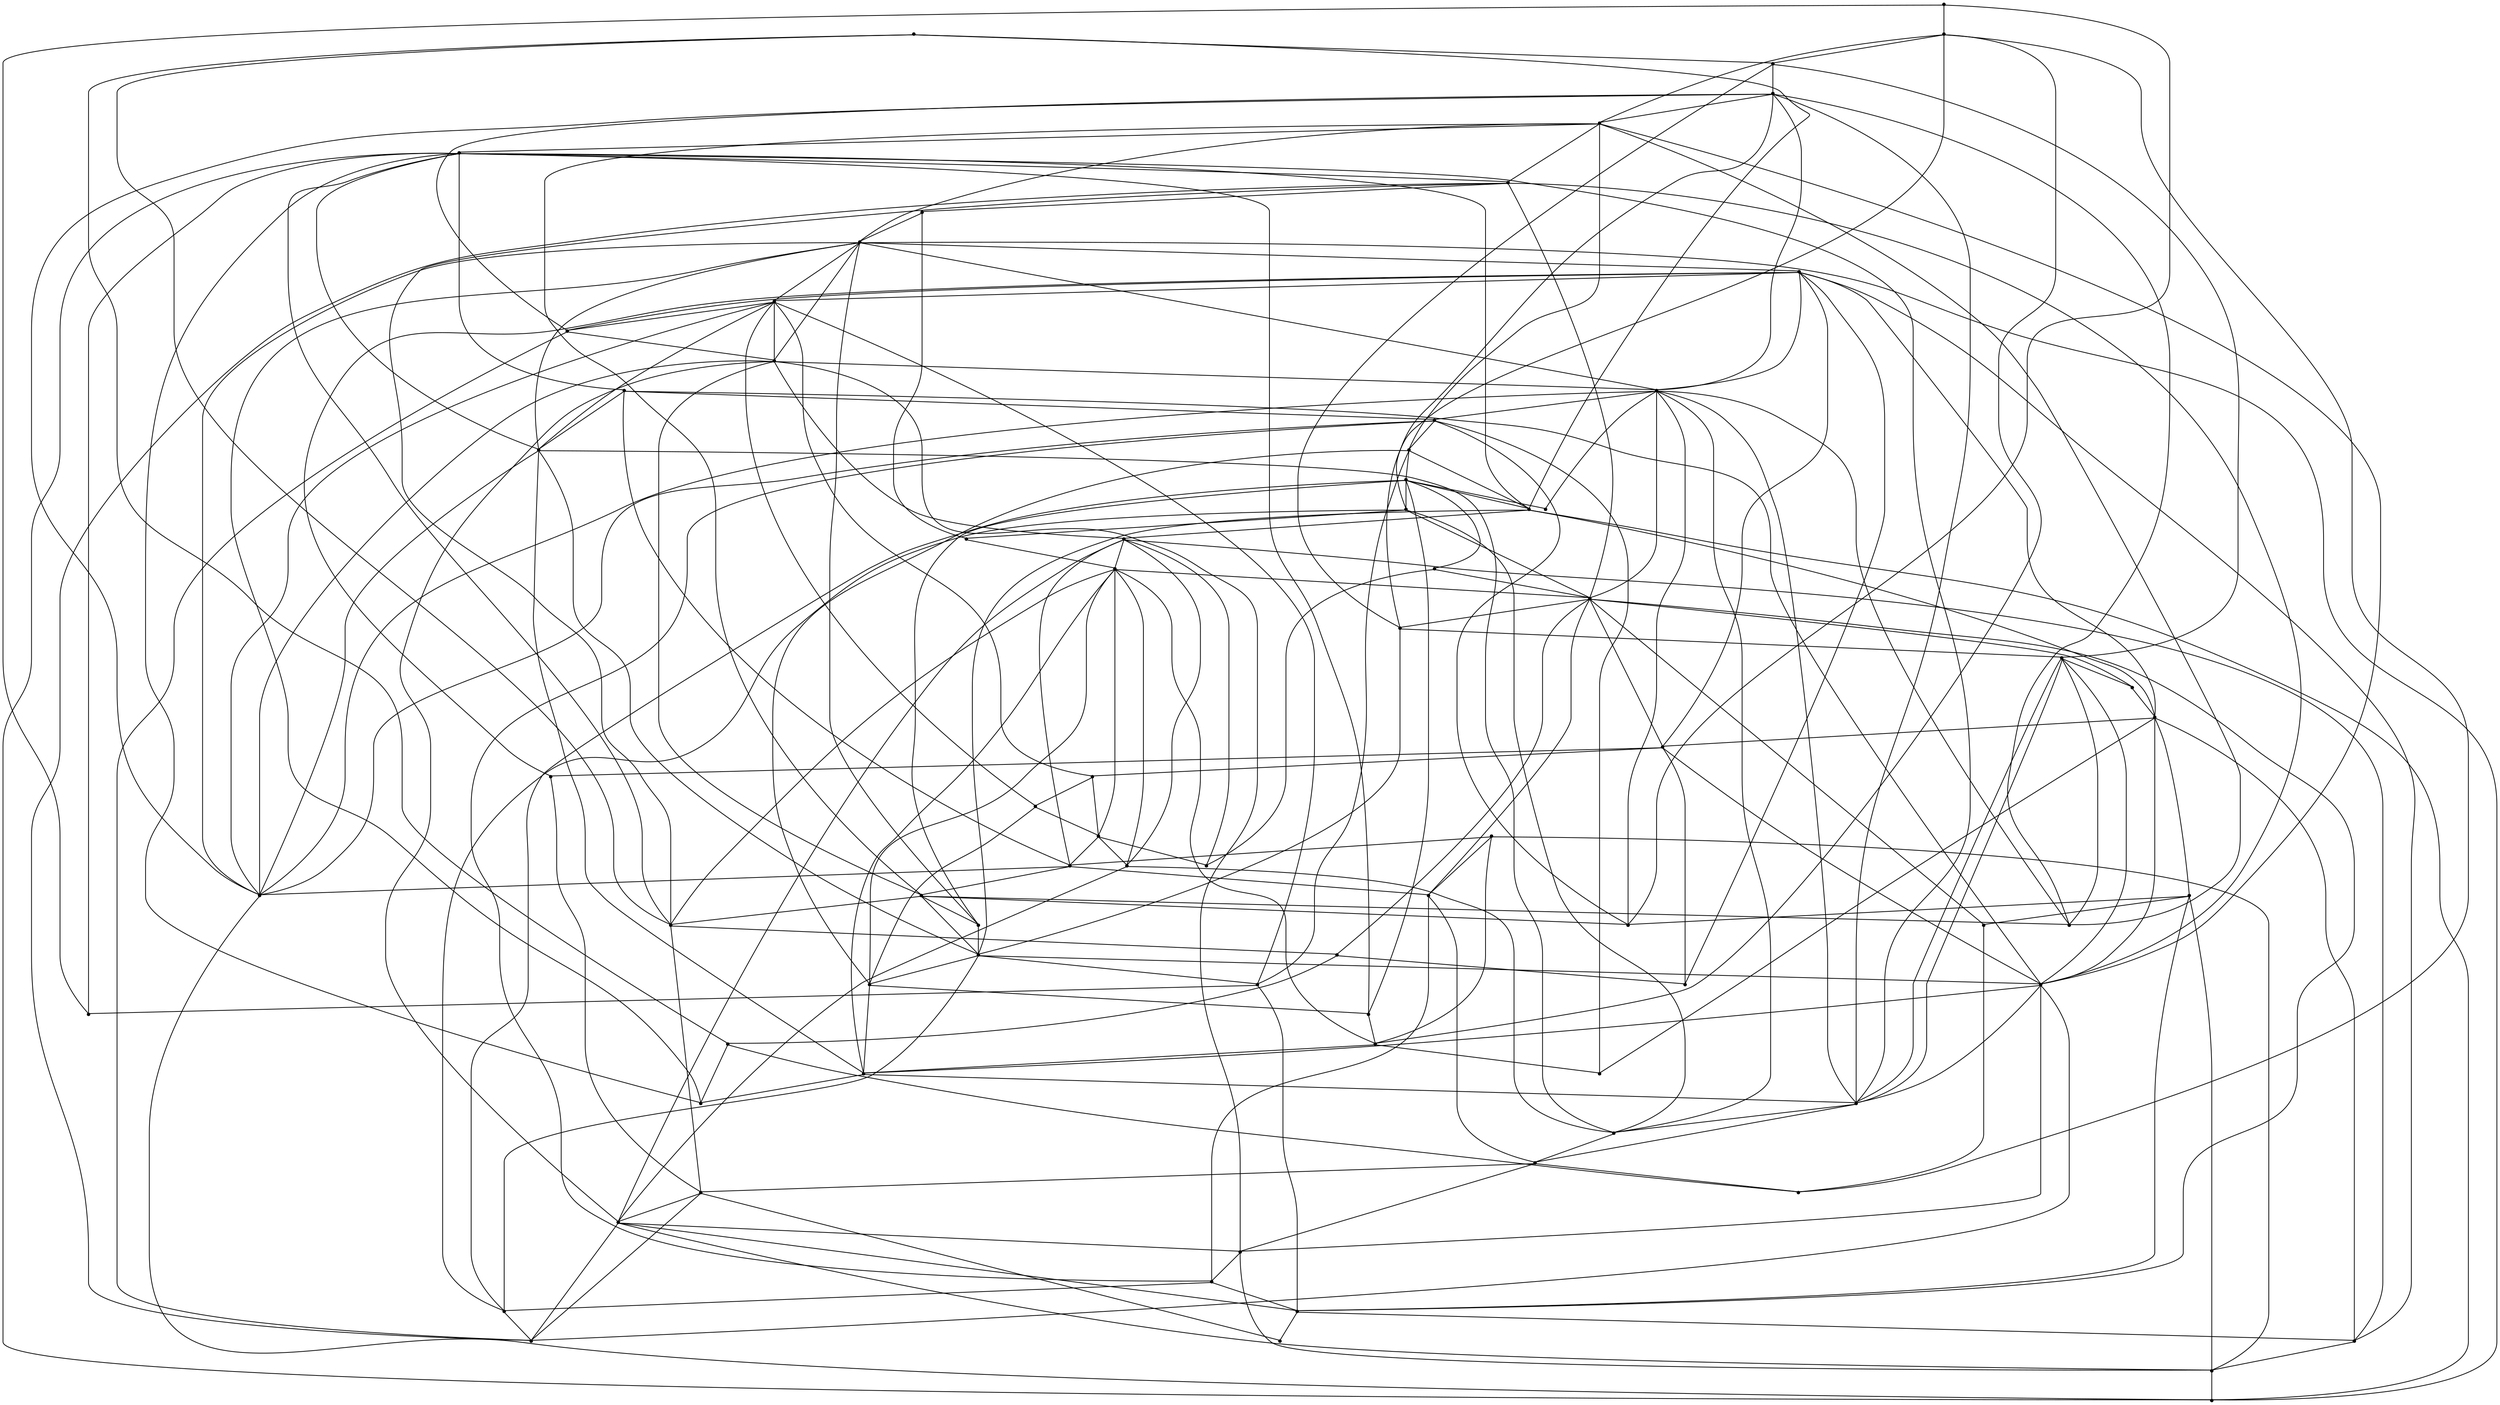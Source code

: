 graph {
  node [shape=point,comment="{\"directed\":false,\"doi\":\"10.1007/978-3-540-70904-6_37\",\"figure\":\"1 (4)\"}"]

  v0 [pos="1474.0533611918604,1036.6125147566825"]
  v1 [pos="1471.711241824128,1089.7145629948009"]
  v2 [pos="1474.0533611918604,1072.5363772139578"]
  v3 [pos="1471.7112418241277,1019.4353780175875"]
  v4 [pos="1468.5856604287792,1002.2531232263277"]
  v5 [pos="1463.8983375726743,985.0749374454845"]
  v6 [pos="1463.8983375726743,1124.0739545251558"]
  v7 [pos="1457.6513717296511,968.6750134851168"]
  v8 [pos="1450.6229469476743,952.274994157317"]
  v9 [pos="1442.027598110465,937.4396047021578"]
  v10 [pos="1457.6513717296511,1140.4738466963797"]
  v11 [pos="1431.8777888808138,922.6031344161063"]
  v12 [pos="1420.9393032340117,908.5448305830985"]
  v13 [pos="1442.0275981104653,1171.7103680993746"]
  v14 [pos="1431.8777888808138,1186.5457893436778"]
  v15 [pos="1409.2246366279069,895.2687622135509"]
  v16 [pos="1450.6229469476743,1156.8739931807547"]
  v17 [pos="1420.9393032340117,1200.6041567549735"]
  v18 [pos="1335.8078125,846.8541821862887"]
  v19 [pos="1381.889344113372,872.6218582218517"]
  v20 [pos="1409.2246366279069,1213.881274166269"]
  v21 [pos="1395.947179324128,1225.5937299157808"]
  v22 [pos="1395.947179324128,883.5562428857515"]
  v23 [pos="1381.8893441133719,1236.5238548344005"]
  v24 [pos="1367.0459484011628,1246.677053076588"]
  v25 [pos="1474.8326898619187,1054.572936000986"]
  v26 [pos="1367.0459484011628,862.4729197249442"]
  v27 [pos="1352.2098655523255,853.8801551884044"]
  v28 [pos="1319.4069040697675,840.6072339441012"]
  v29 [pos="1302.2213889898255,835.9197339441012"]
  v30 [pos="1249.8898074127908,829.6728810693453"]
  v31 [pos="1285.0359375,832.7957829858492"]
  v32 [pos="1352.2098655523255,1255.2687685713797"]
  v33 [pos="1335.8078125000002,1262.2946779952078"]
  v34 [pos="1214.742628088663,1276.353108984791"]
  v35 [pos="1180.3778933502908,1268.5416262373953"]
  v36 [pos="1267.8566542514536,830.4541628584891"]
  v37 [pos="1214.742628088663,832.7957829858492"]
  v38 [pos="1319.4069040697675,1268.5416262373953"]
  v39 [pos="1302.2213889898258,1273.2291262373953"]
  v40 [pos="1468.5856604287792,1106.8957687443126"]
  v41 [pos="1163.9748546511628,1262.2946779952078"]
  v42 [pos="1147.5728015988373,1255.2687685713797"]
  v43 [pos="1163.9748546511628,846.8541821862887"]
  v44 [pos="1078.8381495276162,908.5448305830985"]
  v45 [pos="1132.7315361555231,862.4729197249442"]
  v46 [pos="1197.5613099563955,835.9197339441012"]
  v47 [pos="1231.9260446947676,830.4541628584891"]
  v48 [pos="1067.9059593023255,1186.5457893436778"]
  v49 [pos="1090.5538971656974,1213.8812741662691"]
  v50 [pos="1285.0359374999998,1276.353108984791"]
  v51 [pos="1267.8566542514536,1278.6948244795828"]
  v52 [pos="1103.835519622093,883.5562428857515"]
  v53 [pos="1117.8944040697675,872.6218582218517"]
  v54 [pos="1231.9260446947676,1278.6948244795828"]
  v55 [pos="1042.1313590116279,1140.4738466963797"]
  v56 [pos="1025.7282885174418,1036.6125147566825"]
  v57 [pos="1028.0714571220929,1019.4353780175875"]
  v58 [pos="1103.835519622093,1225.5937299157808"]
  v59 [pos="1049.160801235465,1156.8739931807547"]
  v60 [pos="1035.8843613735467,985.0749374454845"]
  v61 [pos="1031.1970385174418,1002.2531232263277"]
  v62 [pos="1067.9059593023255,922.6031344161063"]
  v63 [pos="1197.5613099563955,1273.2291262373953"]
  v64 [pos="1180.3778933502908,840.6072339441012"]
  v65 [pos="1090.5538971656974,895.2687622135509"]
  v66 [pos="1049.160801235465,952.2749941573172"]
  v67 [pos="1057.7509038880812,1171.7103680993746"]
  v68 [pos="1031.1970385174418,1106.8957687443126"]
  v69 [pos="1078.8381495276162,1200.6041567549735"]
  v70 [pos="1147.5728015988373,853.8801551884044"]
  v71 [pos="1132.7315361555231,1246.677053076588"]
  v72 [pos="1117.8944040697675,1236.5238548344005"]
  v73 [pos="1057.7509038880812,937.4396047021578"]
  v74 [pos="1035.8843613735467,1124.0739545251558"]
  v75 [pos="1042.1313590116279,968.6750134851168"]
  v76 [pos="1028.071457122093,1089.7145629948009"]
  v77 [pos="1025.7282885174418,1072.5363772139578"]

  v0 -- v30 [id="-2",pos="1474.0533611918604,1036.6125147566825 1438.125835755814,1053.011485042734 1438.125835755814,1053.011485042734 1356.1148074127907,946.8114575769137 1274.1036518895348,840.6072339441012 1274.1036518895348,840.6072339441012 1249.8898074127908,829.6728810693453"]
  v76 -- v67 [id="-3",pos="1028.071457122093,1089.7145629948009 1021.4316315406977,1090.4948275313407 1021.4316315406977,1090.4948275313407 1021.4316315406977,1090.4948275313407 1018.1143895348837,1090.886469783945 1014.013590116279,1085.032308203541 1013.230159883721,1078.782308203541 1012.8091933139535,1074.6281028812755 1012.4883175872093,1070.4656323816012 1012.2841933139534,1066.2947695479422 1012.0590843023256,1060.4322156335543 1014.9888081395349,1054.573985042734 1018.3102470930232,1054.573985042734 1024.9448582848836,1054.573985042734 1024.9448582848836,1054.573985042734 1024.9448582848836,1054.573985042734 1038.2264171511629,1108.4572197025645 1038.2264171511629,1108.4572197025645 1174.9101925872094,976.4823000655203 1038.2264171511629,1108.4572197025645 1038.2264171511629,1108.4572197025645 1057.7509038880812,1171.7103680993746"]
  v57 -- v61 [id="-4",pos="1028.0714571220929,1019.4353780175875 1030.4166606104652,1010.840642554127 1030.4166606104652,1010.840642554127 1030.4166606104652,1010.840642554127 1031.2870402456656,1007.6493874128914 1031.8339733324933,1005.6440520917713 1031.1970385174418,1002.2531232263277"]
  v60 -- v76 [id="-5",pos="1035.8843613735467,985.0749374454845 1015.572183866279,978.8280845707286 1015.572183866279,978.8280845707286 1015.572183866279,978.8280845707286 1005.0285610465116,975.3114423181246 991.3635537790698,992.4947461511324 988.237972383721,1013.1864270593355 986.2001635174419,1026.8905998295177 985.1123909883721,1040.719767513437 985.1123909883721,1054.573985042734 985.1123909883721,1075.265665950937 995.851871366279,1094.403112036549 1006.5955486918605,1092.8364158695567 1028.071457122093,1089.7145629948009 1028.071457122093,1089.7145629948009 1028.071457122093,1089.7145629948009"]
  v75 -- v44 [id="-6",pos="1042.1313590116279,968.6750134851168 1062.4351744186047,939.7822420821219 1062.4351744186047,939.7822420821219 1062.4351744186047,939.7822420821219 1081.963699127907,910.8864189213145 1081.963699127907,910.8864189213145 1078.8381495276162,908.5448305830985"]
  v66 -- v49 [id="-7",pos="1049.160801235465,952.2749941573172 1017.1391715116279,936.2697959965099 1017.1391715116279,936.2697959965099 1017.1391715116279,936.2697959965099 1000.7361010174418,927.8739016280203 976.5232739825582,947.5905459151297 968.709320494186,975.7030845707286 961.3205305232558,1001.3406476403902 957.665625,1027.8905591394137 957.665625,1054.573985042734 957.665625,1112.4030153975516 974.8312681686047,1168.9322512373953 1006.9831940406976,1217.0030316735933 1023.3861373546512,1240.824035905364 1052.6749818313954,1251.7531435713797 1065.5607558139534,1238.8698936527599 1090.5538971656974,1213.8812741662691 1090.5538971656974,1213.8812741662691 1090.5538971656974,1213.8812741662691"]
  v67 -- v75 [id="-8",pos="1057.7509038880812,1171.7103680993746 1033.1463299418604,1187.3279930179942 1033.1463299418604,1187.3279930179942 1033.1463299418604,1187.3279930179942 1020.4565406976744,1195.1404930179942 997.9981649709302,1176.786458594166 988.237972383721,1150.6280621911715 976.9400436046511,1119.8615114913016 971.1598292151162,1087.344777685963 971.1598292151162,1054.573985042734 971.1598292151162,1036.4822746342052 972.9226744186046,1018.4280754154552 976.4233103197674,1000.6739657149344 981.9910065406976,973.3573000655203 1001.1237463662791,951.6905825362235 1014.7971475290698,957.3531191573172 1042.1313590116279,968.6750134851168 1042.1313590116279,968.6750134851168 1042.1313590116279,968.6750134851168"]
  v44 -- v73 [id="-9",pos="1078.8381495276162,908.5448305830985 1074.1539425872093,904.2489728357027 1074.1539425872093,904.2489728357027 1074.1539425872093,904.2489728357027 1071.4200763081394,902.103078467213 1064.7813953488371,905.032257340911 1060.8764534883721,910.1031344161063 1058.5844113372093,913.5364891117442 1056.1714207848836,916.8655754154552 1053.8460574127907,920.2572227543224 1050.3328306686046,925.3322959965099 1049.745257994186,932.1697593754161 1052.6749818313954,933.9280805017183 1057.7509038880812,937.4396047021578 1057.7509038880812,937.4396047021578 1057.7509038880812,937.4396047021578"]
  v53 -- v73 [id="-10",pos="1117.8944040697675,872.6218582218517 1105.397292877907,855.832326514088 1105.397292877907,855.832326514088 1105.397292877907,855.832326514088 1099.1503270348837,847.0489860599864 1080.405105377907,850.3656110192965 1067.906976744186,862.4739687666922 1059.126199127907,870.3739524906505 1051.1037972383722,879.0531517094005 1043.6899527616279,888.2447919274996 1032.7588117732557,901.5156150883067 1031.000163517442,920.4572400476168 1040.1768531976743,926.1155805017183 1057.7509038880812,937.4396047021578 1057.7509038880812,937.4396047021578 1057.7509038880812,937.4396047021578"]
  v70 -- v64 [id="-11",pos="1147.5728015988373,853.8801551884044 1145.229632994186,848.4156649336844 1145.229632994186,848.4156649336844 1145.229632994186,848.4156649336844 1143.671039244186,845.2906649336844 1147.5717841569767,839.8239494388927 1153.043586482558,837.4822339441012 1156.9693859011627,835.7281089847911 1160.9409702034884,834.082321427825 1164.9583393895348,832.5531364506114 1170.613535610465,830.0655723636974 1177.644058866279,831.4322512373953 1178.8151344476744,834.7490033532808 1180.3778933502908,840.6072339441012 1180.3778933502908,840.6072339441012 1180.3778933502908,840.6072339441012"]
  v35 -- v40 [id="-12",pos="1180.3778933502908,1268.5416262373953 1161.240988372093,1329.0615440433849 1161.240988372093,1329.0615440433849 1161.240988372093,1329.0615440433849 1151.284938226744,1359.7156883304942 1175.3019077034883,1394.2697247888277 1209.2791242732558,1398.1739402836192 1222.7899890988372,1399.3488670414317 1236.3382449127907,1400.1448672041922 1249.890824854651,1400.1448672041922 1384.8450763081396,1400.1448672041922 1507.4595385174418,1321.6114402836192 1563.8700763081395,1199.0406395023692 1578.322710755814,1167.8031008467703 1561.7237827034883,1129.1490277673433 1530.6806140988372,1121.732239030364 1468.5856604287792,1106.8957687443126 1468.5856604287792,1106.8957687443126 1468.5856604287792,1106.8957687443126"]
  v46 -- v37 [id="-13",pos="1197.5613099563955,835.9197339441012 1206.9327761627908,834.3614301110933 1206.9327761627908,834.3614301110933 1206.9327761627908,834.3614301110933 1210.397365526744,833.7823041717634 1212.58127672727,833.4172509165128 1214.742628088663,832.7957829858492"]
  v37 -- v7 [id="-14",pos="1214.742628088663,832.7957829858492 1204.9782703488372,769.5405682946871 1204.9782703488372,769.5405682946871 1204.9782703488372,769.5405682946871 1200.0982376453487,737.9155835534762 1229.1952943313954,707.461456559661 1263.1683139534885,708.6323143070567 1374.0097020348837,712.8864646976817 1476.112027616279,769.9781140710543 1537.756922238372,862.1780754154552 1556.452034883721,890.9739535079032 1546.104269622093,931.7739209558199 1516.6195675872093,944.0739036625255 1457.6513717296511,968.6750134851168 1457.6513717296511,968.6750134851168 1457.6513717296511,968.6750134851168"]
  v54 -- v13 [id="-15",pos="1231.9260446947676,1278.6948244795828 1229.9704578488372,1315.0071820642183 1229.9704578488372,1315.0071820642183 1229.9704578488372,1315.0071820642183 1228.6077216569768,1333.1613263513277 1255.7460755813954,1347.8031517094005 1284.2597565406977,1344.290578467213 1353.0975835755814,1336.1446739261974 1416.7718931686047,1303.7489931807547 1463.8972565406978,1252.9240013187755 1483.8176235465116,1231.4531049157808 1488.1142805232557,1200.411387386484 1472.490570494186,1190.8405662601817 1442.0275981104653,1171.7103680993746 1442.0275981104653,1171.7103680993746 1442.0275981104653,1171.7103680993746"]
  v34 -- v10 [id="-16",pos="1214.742628088663,1276.353108984791 1206.9327761627908,1325.9365440433849 1206.9327761627908,1325.9365440433849 1206.9327761627908,1325.9365440433849 1203.027961482558,1350.7323305830985 1230.7538880813954,1374.357259375416 1262.3889534883722,1373.1864016280203 1364.5871729651162,1369.5698143070567 1458.6672238372093,1316.8697715824474 1515.4486191860465,1231.8406781579683 1533.0226380813954,1205.2863161788016 1527.3590479651164,1169.1738487308849 1504.1214389534885,1159.6030276045828 1457.6513717296511,1140.4738466963797 1457.6513717296511,1140.4738466963797 1457.6513717296511,1140.4738466963797"]
  v50 -- v21 [id="-17",pos="1285.0359374999998,1276.353108984791 1287.3811409883722,1291.9697166508067 1287.3811409883722,1291.9697166508067 1287.3811409883722,1291.9697166508067 1288.5522165697673,1299.7781476403902 1311.5939680232557,1299.7781476403902 1333.464643895349,1291.9697166508067 1348.06328125,1286.6988222823172 1362.19503997093,1280.203155778411 1375.643332122093,1272.4448244795828 1395.9471475290698,1260.7365013187755 1411.1791424418604,1242.9696759607027 1406.1032521802326,1236.9154970870047 1395.947179324128,1225.5937299157808 1395.947179324128,1225.5937299157808 1395.947179324128,1225.5937299157808"]
  v29 -- v7 [id="-18",pos="1302.2213889898255,835.9197339441012 1365.4873546511628,919.4781344161063 1365.4873546511628,919.4781344161063 1365.4873546511628,919.4781344161063 1429.5325218023256,1002.2531232263277 1429.5325218023256,1002.2531232263277 1457.6513717296511,968.6750134851168"]
  v33 -- v32 [id="-19",pos="1335.8078125000002,1262.2946779952078 1344.4001090116278,1257.6115013187755 1344.4001090116278,1257.6115013187755 1344.4001090116278,1257.6115013187755 1352.9892260174418,1253.707285823984 1352.9892260174418,1253.707285823984 1352.2098655523255,1255.2687685713797"]
  v18 -- v11 [id="-20",pos="1335.8078125,846.8541821862887 1346.742132994186,819.9114840254813 1346.742132994186,819.9114840254813 1346.742132994186,819.9114840254813 1352.2098655523255,806.4406435713797 1379.5440770348837,807.0239107832938 1401.4148800872092,821.0822146163016 1415.5966206395349,830.2822471683849 1428.9158248546512,840.7572787032157 1441.1930414244187,852.3739219730724 1459.9966388081396,870.2780764327078 1466.826980377907,896.8323112552989 1454.9164244186047,905.4198305830985 1431.8777888808138,922.6031344161063 1431.8777888808138,922.6031344161063 1431.8777888808138,922.6031344161063"]
  v18 -- v26 [id="-21",pos="1335.8078125,846.8541821862887 1338.153015988372,840.6072339441012 1338.153015988372,840.6072339441012 1338.153015988372,840.6072339441012 1339.3240915697675,837.4822339441012 1346.350417877907,837.0905916914969 1352.2098655523255,839.8239494388927 1355.8896984011628,841.5738782312105 1359.5195494186046,843.4198102380465 1363.1076853197674,845.3614911462496 1368.6129360465115,848.4156649336844 1372.3178234011627,854.4656476403902 1370.5632449127907,857.394826514088 1367.0459484011628,862.4729197249442 1367.0459484011628,862.4729197249442 1367.0459484011628,862.4729197249442"]
  v26 -- v15 [id="-22",pos="1367.0459484011628,862.4729197249442 1374.4681867732559,851.5364687666922 1374.4681867732559,851.5364687666922 1374.4681867732559,851.5364687666922 1378.1771438953488,845.6823071862887 1389.7001816860466,845.6823071862887 1397.5099382267442,851.5364687666922 1402.769222383721,855.3614657149344 1407.8785610465115,859.3864799564708 1412.8294331395348,863.6073153243094 1420.5516896802326,869.8906303470958 1423.0896984011629,881.4073285485933 1418.20546875,886.2906496748953 1409.2246366279069,895.2687622135509 1409.2246366279069,895.2687622135509 1409.2246366279069,895.2687622135509"]
  v23 -- v32 [id="-23",pos="1381.8893441133719,1236.5238548344005 1385.7911700581394,1241.598928076588 1385.7911700581394,1241.598928076588 1385.7911700581394,1241.598928076588 1387.745675872093,1244.528106950286 1384.6200944767443,1250.9698590661715 1379.5440770348837,1254.4865013187755 1376.0225835755814,1256.7697247888277 1372.4344476744186,1258.9657188480724 1368.8003997093024,1261.057190202239 1363.145203488372,1263.8571779952078 1356.1148074127907,1263.8571779952078 1354.5520167151162,1260.7365013187755 1352.2098655523255,1255.2687685713797 1352.2098655523255,1255.2687685713797 1352.2098655523255,1255.2687685713797"]
  v19 -- v8 [id="-24",pos="1381.889344113372,872.6218582218517 1401.4148800872092,893.7073112552989 1401.4148800872092,893.7073112552989 1401.4148800872092,893.7073112552989 1420.1599745639535,914.7906344161063 1420.1599745639535,914.7906344161063 1450.6229469476743,952.274994157317"]
  v14 -- v17 [id="-25",pos="1431.8777888808138,1186.5457893436778 1425.627707122093,1192.794708512786 1425.627707122093,1192.794708512786 1425.627707122093,1192.794708512786 1423.2853103301131,1195.4304219517385 1421.8212315678702,1197.0778337320746 1420.9393032340117,1200.6041567549735"]
  v24 -- v16 [id="-26",pos="1367.0459484011628,1246.677053076588 1385.7911700581394,1227.1531781579683 1385.7911700581394,1227.1531781579683 1385.7911700581394,1227.1531781579683 1405.319694767442,1208.4113161788016 1405.319694767442,1208.4113161788016 1450.6229469476743,1156.8739931807547"]
  v11 -- v36 [id="-27",pos="1431.8777888808138,922.6031344161063 1460.7716751453488,901.1281690026949 1460.7716751453488,901.1281690026949 1460.7716751453488,901.1281690026949 1475.6161518895349,890.3905591394137 1469.3691860465117,860.1322532719005 1448.2777434593022,840.6072339441012 1414.4255450581395,808.9322766687105 1373.4096656976744,785.9698336348563 1328.78046875,773.4489799564708 1300.6586300872093,765.6405489668875 1271.1739280523257,775.9823204105724 1269.8069949127907,794.1406608646739 1267.8566542514536,830.4541628584891 1267.8566542514536,830.4541628584891 1267.8566542514536,830.4541628584891"]
  v13 -- v11 [id="-28",pos="1442.0275981104653,1171.7103680993746 1466.6311228197674,1187.3279930179942 1466.6311228197674,1187.3279930179942 1466.6311228197674,1187.3279930179942 1479.3251090116278,1195.1404930179942 1473.2699309593022,1223.2530316735933 1454.5247093023256,1243.5530703291922 1414.4756540697674,1286.9073590661715 1361.6865734011628,1316.415568294687 1303.7716206395348,1327.8365175948172 1276.8333212209302,1333.3614708011974 1249.890824854651,1323.990539811614 1249.890824854651,1309.1488243168224 1249.890824854651,1279.478108984791 1249.890824854651,1279.478108984791 1249.890824854651,1279.478108984791 1245.985882994186,1270.1071779952078 1245.985882994186,1270.1071779952078 1335.0233648255814,1093.6198275313407 1424.8483466569767,917.9156344161063 1424.8483466569767,917.9156344161063 1431.8777888808138,922.6031344161063"]
  v8 -- v9 [id="-29",pos="1450.6229469476743,952.274994157317 1442.027598110465,937.4396047021578 1442.027598110465,937.4396047021578 1442.027598110465,937.4396047021578"]
  v6 -- v63 [id="-30",pos="1463.8983375726743,1124.0739545251558 1517.7906431686047,1141.257385514739 1517.7906431686047,1141.257385514739 1517.7906431686047,1141.257385514739 1545.1248546511629,1150.2323509281505 1556.0643895348837,1188.1115318363536 1539.6614462209302,1217.0030316735933 1480.8878997093022,1321.8156537439058 1370.0756359011627,1386.7196759607027 1249.890824854651,1386.7196759607027 1245.723382994186,1386.7196759607027 1241.5559411337208,1386.636515560312 1237.3968931686047,1386.4821474776297 1204.1990370639535,1385.2906903649996 1177.644058866279,1356.3948672041922 1184.2827398255813,1328.6739708011974 1197.5613099563955,1273.2291262373953 1197.5613099563955,1273.2291262373953 1197.5613099563955,1273.2291262373953"]
  v6 -- v13 [id="-31",pos="1463.8983375726743,1124.0739545251558 1453.745476017442,1140.4738466963797 1453.745476017442,1140.4738466963797 1453.745476017442,1140.4738466963797 1438.9051962209303,1174.0531008467703 1438.9051962209303,1174.0531008467703 1442.0275981104653,1171.7103680993746"]
  v1 -- v3 [id="-32",pos="1471.711241824128,1089.7145629948009 1485.7680595930233,1091.665558122161 1485.7680595930233,1091.665558122161 1485.7680595930233,1091.665558122161 1492.7984556686047,1092.644790910247 1500.6083393895349,1080.344808203541 1501.3875726744186,1067.0655927087496 1501.5960210755813,1062.9073183760672 1501.7001816860466,1058.7406517094005 1501.7001816860466,1054.573985042734 1501.7001816860466,1050.4073183760672 1501.5960210755813,1046.2406517094005 1501.3875726744186,1042.0780540531505 1500.6083393895349,1028.8072308923433 1492.7984556686047,1016.5072481856375 1485.7680595930233,1017.4822848067313 1471.7112418241277,1019.4353780175875 1471.7112418241277,1019.4353780175875 1471.7112418241277,1019.4353780175875"]
  v37 -- v70 [id="-33",pos="1214.742628088663,832.7957829858492 1212.7922238372093,818.7406262780855 1212.7922238372093,818.7406262780855 1212.7922238372093,818.7406262780855 1211.8129360465116,811.7114107832938 1197.9519440406978,808.1947685306895 1185.0621002906976,811.7114107832938 1176.5522165697673,813.711456559661 1168.2339934593024,816.403106950286 1160.0699127906976,819.5197146163016 1147.5717841569767,824.5947878584891 1138.3950944767441,835.9197339441012 1141.7165334302326,842.1656649336844 1147.5728015988373,853.8801551884044 1147.5728015988373,853.8801551884044 1147.5728015988373,853.8801551884044"]
  v73 -- v41 [id="-34",pos="1057.7509038880812,937.4396047021578 1015.572183866279,911.2780611739188 1015.572183866279,911.2780611739188 1015.572183866279,911.2780611739188 994.0974200581395,898.1989901289969 961.6789244186047,914.7906344161063 950.74765625,944.4697420821219 937.240988372093,979.598907731536 930.5856468023255,1016.9364016280203 930.5856468023255,1054.573985042734 930.5856468023255,1161.2405499841402 983.86640625,1260.8573000655203 1072.5911518895348,1320.0822553064058 1099.1503270348837,1337.6530052250255 1135.2695130813954,1331.9907229170828 1144.8421148255813,1308.761505387786 1163.9748546511628,1262.2946779952078 1163.9748546511628,1262.2946779952078 1163.9748546511628,1262.2946779952078"]
  v40 -- v6 [id="-35",pos="1468.5856604287792,1106.8957687443126 1463.8983375726743,1124.0739545251558 1463.8983375726743,1124.0739545251558 1463.8983375726743,1124.0739545251558"]
  v47 -- v53 [id="-36",pos="1231.9260446947676,830.4541628584891 1176.4729832848836,853.1031649336844 1176.4729832848836,853.1031649336844 1176.4729832848836,853.1031649336844 1119.454015261628,874.9655764327078 1119.454015261628,874.9655764327078 1117.8944040697675,872.6218582218517"]
  v58 -- v49 [id="-37",pos="1103.835519622093,1225.5937299157808 1097.5833393895348,1218.5655316735933 1097.5833393895348,1218.5655316735933 1097.5833393895348,1218.5655316735933 1090.5528161337209,1211.5363161788016 1090.5528161337209,1211.5363161788016 1090.5538971656974,1213.8812741662691"]
  v73 -- v77 [id="-38",pos="1057.7509038880812,937.4396047021578 1042.914789244186,996.0073193933199 1042.914789244186,996.0073193933199 1042.914789244186,996.0073193933199 1028.0704396802325,1054.573985042734 1028.0704396802325,1054.573985042734 1025.7282885174418,1072.5363772139578"]
  v73 -- v42 [id="-39",pos="1057.7509038880812,937.4396047021578 1021.4316315406977,914.7906344161063 1021.4316315406977,914.7906344161063 1021.4316315406977,914.7906344161063 1002.882394622093,903.469757340911 973.7894077034883,920.648992163502 963.245784883721,949.1530459151297 950.9226562499999,982.9363863692313 944.5673328488372,1018.6156313643485 944.5673328488372,1054.573985042734 944.5673328488372,1148.0780642256766 987.4294876453488,1236.428233089609 1060.8764534883721,1294.3114321455985 1084.6975654069768,1313.053039811614 1118.4789244186047,1312.4655764327078 1128.4390443313953,1293.1405743982027 1147.5728015988373,1255.2687685713797 1147.5728015988373,1255.2687685713797 1147.5728015988373,1255.2687685713797"]
  v76 -- v74 [id="-40",pos="1028.071457122093,1089.7145629948009 1021.4316315406977,1090.4948275313407 1021.4316315406977,1090.4948275313407 1021.4316315406977,1090.4948275313407 1018.1143895348837,1090.886469783945 1015.9680959302325,1097.5239158695567 1017.1391715116279,1103.7739158695567 1018.1477107558139,1107.9489748702078 1019.1478561046512,1112.124033870859 1020.2605559593023,1116.2655235355724 1021.8233466569767,1122.1198122725516 1026.7035065406976,1126.8073122725516 1030.024945494186,1125.6364545251558 1035.8843613735467,1124.0739545251558 1035.8843613735467,1124.0739545251558 1035.8843613735467,1124.0739545251558"]
  v77 -- v35 [id="-42",pos="1025.7282885174418,1072.5363772139578 1065.5607558139534,1028.8072308923433 1065.5607558139534,1028.8072308923433 1126.484538517442,1145.1613466963797 1187.4083212209302,1262.2946779952078 1187.4083212209302,1262.2946779952078 1180.3778933502908,1268.5416262373953"]
  v57 -- v10 [id="-43",pos="1028.0714571220929,1019.4353780175875 1044.4735101744186,1078.782308203541 1044.4735101744186,1078.782308203541 1236.613335755814,1128.7614545251558 1427.1904978197674,1178.7406008467703 1427.1904978197674,1178.7406008467703 1457.6513717296511,1140.4738466963797"]
  v56 -- v20 [id="-44",pos="1025.7282885174418,1036.6125147566825 1024.9448582848836,1042.8614657149344 1024.9448582848836,1048.323985042734 1024.9448582848836,1051.448985042734 1044.4735101744186,1078.782308203541 1044.4735101744186,1078.782308203541 1236.613335755814,1128.7614545251558 1427.1904978197674,1178.7406008467703 1427.1904978197674,1178.7406008467703 1409.2246366279069,1213.881274166269"]
  v60 -- v75 [id="-46",pos="1035.8843613735467,985.0749374454845 1038.6655810392335,981.0908766928146 1040.199340919193,975.5958584787347 1042.1313590116279,968.6750134851168"]
  v49 -- v67 [id="-48",pos="1090.5538971656974,1213.8812741662691 1086.2603561046512,1218.173889420989 1086.2603561046512,1218.173889420989 1086.2603561046512,1218.173889420989 1083.7224745639535,1220.7114260420828 1074.9333030523255,1216.2238161788016 1068.6863372093023,1209.194854997161 1064.6938953488373,1204.5154930179942 1060.8848473837209,1199.6822715824474 1057.2633902616278,1194.711466732187 1051.8915515988372,1186.9406740889578 1049.1618822674418,1177.5697430993746 1052.2874636627907,1175.6156008467703 1057.7509038880812,1171.7103680993746 1057.7509038880812,1171.7103680993746 1057.7509038880812,1171.7103680993746"]
  v35 -- v70 [id="-50",pos="1180.3778933502908,1268.5416262373953 1163.1914244186046,1322.4239708011974 1163.1914244186046,1322.4239708011974 1163.1914244186046,1322.4239708011974 1154.2146620639535,1349.7572939620047 1116.328433866279,1360.690724951588 1087.4314316860466,1344.290578467213 982.5994367732558,1285.5282188480724 917.6874091569767,1174.7364402836192 917.6874091569767,1054.573985042734 917.6874091569767,952.773956559661 964.3752725290698,856.6031496748953 1044.3692223837209,793.6198275313407 1070.2491279069768,773.0572105472911 1109.10625,777.9364626631766 1122.1878815406976,803.5114646976817 1147.5728015988373,853.8801551884044 1147.5728015988373,853.8801551884044 1147.5728015988373,853.8801551884044"]
  v75 -- v54 [id="-51",pos="1042.1313590116279,968.6750134851168 1099.1503270348837,906.9863995935152 1099.1503270348837,906.9863995935152 1176.4729832848836,1091.278112036549 1253.01640625,1276.353108984791 1253.01640625,1276.353108984791 1231.9260446947676,1278.6948244795828"]
  v59 -- v14 [id="-52",pos="1049.160801235465,1156.8739931807547 1044.4735101744186,1078.782308203541 1044.4735101744186,1078.782308203541 1236.613335755814,1128.7614545251558 1427.1904978197674,1178.7406008467703 1427.1904978197674,1178.7406008467703 1431.8777888808138,1186.5457893436778"]
  v55 -- v59 [id="-53",pos="1042.1313590116279,1140.4738466963797 1045.7944721105985,1143.9500629634936 1047.6218479757852,1149.300299431558 1049.160801235465,1156.8739931807547"]
  v71 -- v50 [id="-54",pos="1132.7315361555231,1246.677053076588 1216.3054505813952,1250.582285823984 1216.3054505813952,1250.582285823984 1216.3054505813952,1250.582285823984 1299.879269622093,1254.4865013187755 1299.879269622093,1254.4865013187755 1285.0359374999998,1276.353108984791"]
  v67 -- v59 [id="-55",pos="1057.7509038880812,1171.7103680993746 1054.6294876453487,1167.0282086755465 1052.2874636627907,1162.3407086755465 1049.160801235465,1156.8739931807547"]
  v55 -- v67 [id="-56",pos="1042.1313590116279,1140.4738466963797 1046.2377618664818,1145.0903165797463 1049.3328993258467,1150.6985110236774 1056.1880813953487,1163.119669857187 1057.6048577577783,1165.9516809016018 1058.8503504623725,1168.4413110145015 1057.7509038880812,1171.7103680993746"]
  v55 -- v74 [id="-57",pos="1042.1313590116279,1140.4738466963797 1041.5760922679292,1135.3055360572744 1039.8360361046916,1131.051163165633 1035.8843613735467,1124.0739545251558"]
  v67 -- v35 [id="-58",pos="1057.7509038880812,1171.7103680993746 1069.465570494186,1183.4240318363536 1069.465570494186,1183.4240318363536 1117.895421511628,1221.6864626631766 1166.3170058139535,1260.7365013187755 1166.3170058139535,1260.7365013187755 1180.3778933502908,1268.5416262373953"]
  v73 -- v62 [id="-60",pos="1057.7509038880812,937.4396047021578 1061.6600109011629,932.7531537439058 1064.7813953488371,928.0697227543224 1067.9059593023255,922.6031344161063"]
  v77 -- v74 [id="-61",pos="1025.7282885174418,1072.5363772139578 1035.1258494537894,1107.0322389221592 1035.2985506376779,1107.9817079712661 1036.6636264534884,1115.4865623539317 1039.0057776162791,1124.0739545251558 1039.0057776162791,1124.0739545251558 1035.8843613735467,1124.0739545251558"]
  v52 -- v75 [id="-62",pos="1103.835519622093,883.5562428857515 1081.963699127907,910.8864189213145 1081.963699127907,910.8864189213145 1062.4351744186047,939.7822420821219 1042.1313590116279,968.6739962325125 1062.4351744186047,939.7822420821219 1062.4351744186047,939.7822420821219 1042.1313590116279,968.6750134851168 1042.1313590116279,968.6750134851168 1042.1313590116279,968.6750134851168"]
  v39 -- v50 [id="-63",pos="1302.2213889898258,1273.2291262373953 1292.8488735465116,1274.790608984791 1292.8488735465116,1274.790608984791 1292.8488735465116,1274.790608984791 1283.476199127907,1276.353108984791 1283.476199127907,1276.353108984791 1285.0359374999998,1276.353108984791"]
  v55 -- v68 [id="-64",pos="1042.1313590116279,1140.4738466963797 1038.900423328149,1123.6876777538414 1038.5090325423741,1122.2526609952956 1036.6636264534884,1115.4865623539317 1035.100835755814,1106.8947197025645 1035.100835755814,1106.8947197025645 1031.1970385174418,1106.8957687443126"]
  v67 -- v37 [id="-66",pos="1057.7509038880812,1171.7103680993746 1060.093023255814,1153.7489931807547 1060.093023255814,1153.7489931807547 1148.355214389535,995.223907731536 1236.613335755814,835.1364494388927 1236.613335755814,835.1364494388927 1214.742628088663,832.7957829858492"]
  v76 -- v61 [id="-67",pos="1028.071457122093,1089.7145629948009 1013.6218749999999,1091.665558122161 1013.6218749999999,1091.665558122161 1013.6218749999999,1091.665558122161 1006.3996911337209,1092.644790910247 998.7815952034883,1077.219808203541 998.3940770348837,1060.8197888757418 998.339898255814,1058.7406517094005 998.31484375,1056.6573183760672 998.31484375,1054.573985042734 998.31484375,1045.953150692148 998.7607376453489,1037.344777685963 999.6400617732558,1028.7739158695567 1001.5154614825582,1012.4072115645438 1010.1087754360465,997.5698193933199 1017.1391715116279,999.1281232263277 1031.1970385174418,1002.2531232263277 1031.1970385174418,1002.2531232263277 1031.1970385174418,1002.2531232263277"]
  v57 -- v45 [id="-68",pos="1028.0714571220929,1019.4353780175875 1054.6294876453487,1030.3656618819266 1054.6294876453487,1030.3656618819266 1080.405105377907,962.4280652429293 1106.1807231104651,894.4905957605074 1106.1807231104651,894.4905957605074 1132.7315361555231,862.4729197249442"]
  v69 -- v36 [id="-69",pos="1078.8381495276162,1200.6041567549735 1060.093023255814,1153.7489931807547 1060.093023255814,1153.7489931807547 1148.355214389535,995.223907731536 1236.613335755814,835.1364494388927 1236.613335755814,835.1364494388927 1267.8566542514536,830.4541628584891"]
  v49 -- v54 [id="-70",pos="1090.5538971656974,1213.8812741662691 1119.454015261628,1230.2781781579683 1119.454015261628,1230.2781781579683 1175.6895530523257,1252.9240013187755 1231.145730377907,1274.790608984791 1231.145730377907,1274.790608984791 1231.9260446947676,1278.6948244795828"]
  v65 -- v34 [id="-71",pos="1090.5538971656974,895.2687622135509 1065.5607558139534,1028.8072308923433 1065.5607558139534,1028.8072308923433 1126.484538517442,1145.1613466963797 1187.4083212209302,1262.2946779952078 1187.4083212209302,1262.2946779952078 1214.742628088663,1276.353108984791"]
  v44 -- v65 [id="-73",pos="1078.8381495276162,908.5448305830985 1082.7472565406977,903.8613995935152 1086.65207122093,899.9573112552989 1090.5538971656974,895.2687622135509"]
  v52 -- v42 [id="-74",pos="1103.835519622093,883.5562428857515 1076.49609375,1095.1781313643485 1076.49609375,1095.1781313643485 1099.1503270348837,1163.119669857187 1121.0168059593022,1231.0573936527599 1121.0168059593022,1231.0573936527599 1147.5728015988373,1255.2687685713797"]
  v68 -- v72 [id="-75",pos="1031.1970385174418,1106.8957687443126 1076.49609375,1095.1781313643485 1076.49609375,1095.1781313643485 1099.1503270348837,1163.119669857187 1121.0168059593022,1231.0573936527599 1121.0168059593022,1231.0573936527599 1117.8944040697675,1236.5238548344005"]
  v58 -- v72 [id="-76",pos="1103.835519622093,1225.5937299157808 1112.528156735103,1230.7868291802831 1115.1725042008504,1232.6043554239009 1117.8944040697675,1236.5238548344005"]
  v58 -- v68 [id="-77",pos="1103.835519622093,1225.5937299157808 1121.0168059593022,1231.0573936527599 1121.0168059593022,1231.0573936527599 1099.1503270348837,1163.119669857187 1076.49609375,1095.1781313643485 1076.49609375,1095.1781313643485 1031.1970385174418,1106.8957687443126"]
  v52 -- v40 [id="-78",pos="1103.835519622093,883.5562428857515 1135.8570857558138,874.1864880944918 1135.8570857558138,874.1864880944918 1299.879269622093,989.7573193933199 1464.6808139534883,1104.5531313643485 1464.6808139534883,1104.5531313643485 1468.5856604287792,1106.8957687443126"]
  v52 -- v51 [id="-79",pos="1103.835519622093,883.5562428857515 1099.1503270348837,906.9863995935152 1099.1503270348837,906.9863995935152 1176.4729832848836,1091.278112036549 1253.01640625,1276.353108984791 1253.01640625,1276.353108984791 1267.8566542514536,1278.6948244795828"]
  v72 -- v35 [id="-81",pos="1117.8944040697675,1236.5238548344005 1116.328433866279,1233.3988548344005 1116.328433866279,1233.3988548344005 1124.925944767442,1238.8698936527599 1134.2984920058138,1243.5530703291922 1134.2984920058138,1243.5530703291922 1180.3778933502908,1268.5416262373953"]
  v72 -- v71 [id="-82",pos="1117.8944040697675,1236.5238548344005 1120.491173422579,1236.047820327443 1122.3108413009154,1237.2057686817222 1124.925944767442,1238.8698936527599 1134.2984920058138,1243.5530703291922 1134.2984920058138,1243.5530703291922 1132.7315361555231,1246.677053076588"]
  v41 -- v48 [id="-83",pos="1163.9748546511628,1262.2946779952078 1166.3170058139535,1260.7365013187755 1166.3170058139535,1260.7365013187755 1117.895421511628,1221.6864626631766 1069.465570494186,1183.4240318363536 1069.465570494186,1183.4240318363536 1067.9059593023255,1186.5457893436778"]
  v39 -- v32 [id="-84",pos="1302.2213889898258,1273.2291262373953 1303.7800145348838,1279.8656822269786 1303.7800145348838,1279.8656822269786 1303.7800145348838,1279.8656822269786 1304.5634447674418,1283.182180029713 1314.3278343023255,1283.7698977217703 1323.3086664244186,1281.0365399743746 1329.1305959302326,1279.2113344893485 1334.8566315406977,1277.1114708011974 1340.4951671511628,1274.790608984791 1349.4718023255814,1270.8823244795828 1356.6981831395349,1263.8571779952078 1354.9437318313953,1260.7365013187755 1352.2098655523255,1255.2687685713797 1352.2098655523255,1255.2687685713797 1352.2098655523255,1255.2687685713797"]
  v72 -- v17 [id="-85",pos="1117.8944040697675,1236.5238548344005 1119.454015261628,1230.2781781579683 1119.454015261628,1230.2781781579683 1175.6895530523257,1252.9240013187755 1231.145730377907,1274.790608984791 1231.145730377907,1274.790608984791 1249.890824854651,1279.478108984791 1249.890824854651,1302.1239321455985 1249.890824854651,1302.1239321455985 1249.890824854651,1302.1239321455985 1249.890824854651,1313.4446820642183 1275.6622456395348,1319.6906130538016 1301.437863372093,1314.6198631351817 1342.4538699127907,1306.0365399743746 1381.027761627907,1288.253184261484 1413.9088117732558,1262.2946779952078 1434.608539244186,1246.286428076588 1446.5232921511629,1222.8573204105724 1437.734120639535,1215.4405316735933 1420.9393032340117,1200.6041567549735 1420.9393032340117,1200.6041567549735 1420.9393032340117,1200.6041567549735"]
  v71 -- v42 [id="-86",pos="1132.7315361555231,1246.677053076588 1137.4156795058138,1249.7990013187755 1142.1040515988373,1252.1407168135672 1147.5728015988373,1255.2687685713797"]
  v42 -- v41 [id="-87",pos="1147.5728015988373,1255.2687685713797 1155.0259556751166,1257.0273495802735 1160.340280510652,1259.051546358612 1163.9748546511628,1262.2946779952078"]
  v41 -- v35 [id="-88",pos="1163.9748546511628,1262.2946779952078 1173.1145558037028,1263.9135416544416 1177.6826444630656,1265.6463127911366 1180.3778933502908,1268.5416262373953"]
  v35 -- v63 [id="-89",pos="1180.3778933502908,1268.5416262373953 1184.2868937370708,1268.1193504619207 1186.3426307684858,1268.8672944262216 1189.750472383721,1270.1071779952078 1197.5613099563955,1273.2291262373953 1197.5613099563955,1273.2291262373953 1197.5613099563955,1273.2291262373953"]
  v52 -- v10 [id="-90",pos="1103.835519622093,883.5562428857515 1135.8570857558138,874.1864880944918 1135.8570857558138,874.1864880944918 1299.879269622093,989.7573193933199 1464.6808139534883,1104.5531313643485 1464.6808139534883,1104.5531313643485 1457.6513717296511,1140.4738466963797"]
  v65 -- v55 [id="-91",pos="1090.5538971656974,895.2687622135509 1106.1807231104651,894.4905957605074 1106.1807231104651,894.4905957605074 1080.405105377907,962.4280652429293 1054.6294876453487,1030.3656618819266 1054.6294876453487,1030.3656618819266 1042.1313590116279,1140.4738466963797"]
  v55 -- v33 [id="-92",pos="1042.1313590116279,1140.4738466963797 1066.3441860465116,1142.8155621911715 1066.3441860465116,1142.8155621911715 1149.9180050872094,1202.1656395023692 1232.7085210755813,1261.5113934899996 1232.7085210755813,1261.5113934899996 1335.8078125000002,1262.2946779952078"]
  v67 -- v54 [id="-93",pos="1057.7509038880812,1171.7103680993746 1066.3441860465116,1142.8155621911715 1066.3441860465116,1142.8155621911715 1149.9180050872094,1202.1656395023692 1232.7085210755813,1261.5113934899996 1232.7085210755813,1261.5113934899996 1231.9260446947676,1278.6948244795828"]
  v35 -- v38 [id="-94",pos="1180.3778933502908,1268.5416262373953 1233.487754360465,1270.1071779952078 1233.487754360465,1270.1071779952078 1233.487754360465,1270.1071779952078 1285.8183502906977,1271.665608984791 1285.8183502906977,1271.665608984791 1319.4069040697675,1268.5416262373953"]
  v57 -- v35 [id="-95",pos="1028.0714571220929,1019.4353780175875 1065.5607558139534,1028.8072308923433 1065.5607558139534,1028.8072308923433 1126.484538517442,1145.1613466963797 1187.4083212209302,1262.2946779952078 1187.4083212209302,1262.2946779952078 1180.3778933502908,1268.5416262373953"]
  v68 -- v18 [id="-98",pos="1031.1970385174418,1106.8957687443126 1038.2264171511629,1108.4572197025645 1038.2264171511629,1108.4572197025645 1174.9101925872094,976.4823000655203 1310.8105377906977,844.5072532719005 1310.8105377906977,844.5072532719005 1335.8078125,846.8541821862887"]
  v71 -- v36 [id="-99",pos="1132.7315361555231,1246.677053076588 1229.5829396802326,1267.7657168135672 1229.5829396802326,1267.7657168135672 1267.8566860465116,1063.16557338095 1306.1262354651162,858.5655571049083 1306.1262354651162,858.5655571049083 1267.8566542514536,830.4541628584891"]
  v68 -- v47 [id="-100",pos="1031.1970385174418,1106.8957687443126 1060.093023255814,1153.7489931807547 1060.093023255814,1153.7489931807547 1148.355214389535,995.223907731536 1236.613335755814,835.1364494388927 1236.613335755814,835.1364494388927 1231.9260446947676,830.4541628584891"]
  v65 -- v52 [id="-101",pos="1090.5538971656974,895.2687622135509 1095.2411882267443,891.3613995935152 1099.1503270348837,887.4613802657157 1103.835519622093,883.5562428857515"]
  v51 -- v44 [id="-102",pos="1267.8566542514536,1278.6948244795828 1253.01640625,1276.353108984791 1253.01640625,1276.353108984791 1176.4729832848836,1091.278112036549 1099.1503270348837,906.9863995935152 1099.1503270348837,906.9863995935152 1078.8381495276162,908.5448305830985"]
  v53 -- v52 [id="-103",pos="1117.8944040697675,872.6218582218517 1113.2070494186046,876.5280764327078 1108.5228742732559,879.6488802657157 1103.835519622093,883.5562428857515"]
  v52 -- v47 [id="-104",pos="1103.835519622093,883.5562428857515 1119.454015261628,874.9655764327078 1119.454015261628,874.9655764327078 1176.4729832848836,853.1031649336844 1232.7085210755813,830.4531456058849 1176.4729832848836,853.1031649336844 1176.4729832848836,853.1031649336844 1232.7085210755813,830.4531456058849 1176.4729832848836,853.1031649336844 1176.4729832848836,853.1031649336844 1231.9260446947676,830.4541628584891 1231.9260446947676,830.4541628584891 1231.9260446947676,830.4541628584891"]
  v0 -- v1 [id="-105",pos="1474.0533611918604,1036.6125147566825 1481.0838844476743,1036.6114657149344 1481.0838844476743,1036.6114657149344 1481.0838844476743,1036.6114657149344 1484.596984011628,1036.223892472747 1488.1142805232557,1045.2072502201427 1488.1142805232557,1054.573985042734 1488.1142805232557,1060.5697990482677 1487.885101744186,1066.5614168868094 1487.4350109011627,1072.54057338095 1486.547292877907,1081.907308203541 1482.2548328488372,1090.886469783945 1478.7417332848836,1090.4948275313407 1471.711241824128,1089.7145629948009 1471.711241824128,1089.7145629948009 1471.711241824128,1089.7145629948009"]
  v65 -- v28 [id="-107",pos="1090.5538971656974,895.2687622135509 1092.1198037790698,905.4198305830985 1092.1198037790698,905.4198305830985 1185.0621002906976,871.0614880944918 1276.4458030523256,836.7031456058849 1276.4458030523256,836.7031456058849 1319.4069040697675,840.6072339441012"]
  v65 -- v29 [id="-108",pos="1090.5538971656974,895.2687622135509 1092.1198037790698,905.4198305830985 1092.1198037790698,905.4198305830985 1185.0621002906976,871.0614880944918 1276.4458030523256,836.7031456058849 1276.4458030523256,836.7031456058849 1302.2213889898255,835.9197339441012"]
  v46 -- v64 [id="-109",pos="1197.5613099563955,835.9197339441012 1192.0926235465115,837.4822339441012 1185.8455305232558,839.0447339441012 1180.3778933502908,840.6072339441012"]
  v63 -- v34 [id="-110",pos="1197.5613099563955,1273.2291262373953 1204.9650771894806,1273.5375266601636 1209.4448185215879,1273.7247163363909 1214.742628088663,1276.353108984791"]
  v34 -- v39 [id="-111",pos="1214.742628088663,1276.353108984791 1222.7649732453688,1273.6453444432095 1232.6575998490262,1273.0847478284297 1257.7005813953488,1271.665608984791 1299.0958393895348,1268.540608984791 1299.0958393895348,1268.540608984791 1302.2213889898258,1273.2291262373953"]
  v47 -- v9 [id="-114",pos="1231.9260446947676,830.4541628584891 1228.7993822674418,780.4780682946871 1228.7993822674418,780.4780682946871 1228.7993822674418,780.4780682946871 1226.8490734011627,755.4864606286715 1256.1419876453488,734.0114952152599 1287.3811409883722,737.5281374678641 1362.9618095930232,746.4613955245047 1432.866551598837,782.0906679854422 1484.4970203488372,837.9948021000255 1505.6884265988372,861.6905571049083 1505.6884265988372,898.1989901289969 1484.2052688953488,911.2780611739188 1442.027598110465,937.4396047021578 1442.027598110465,937.4396047021578 1442.027598110465,937.4396047021578"]
  v64 -- v2 [id="-116",pos="1180.3778933502908,840.6072339441012 1135.8570857558138,874.1864880944918 1135.8570857558138,874.1864880944918 1299.879269622093,989.7573193933199 1464.6808139534883,1104.5531313643485 1464.6808139534883,1104.5531313643485 1474.0533611918604,1072.5363772139578"]
  v62 -- v11 [id="-117",pos="1067.9059593023255,922.6031344161063 1051.50390625,968.6739962325125 1051.50390625,968.6739962325125 1213.9632994186047,927.2864382491141 1375.643332122093,886.6780957605074 1375.643332122093,886.6780957605074 1431.8777888808138,922.6031344161063"]
  v60 -- v26 [id="-118",pos="1035.8843613735467,985.0749374454845 1051.50390625,968.6739962325125 1051.50390625,968.6739962325125 1213.9632994186047,927.2864382491141 1375.643332122093,886.6780957605074 1375.643332122093,886.6780957605074 1367.0459484011628,862.4729197249442"]
  v34 -- v33 [id="-119",pos="1214.742628088663,1276.353108984791 1216.3054505813952,1274.0113934899996 1216.3054505813952,1274.0113934899996 1257.7005813953488,1271.665608984791 1299.0958393895348,1268.540608984791 1299.0958393895348,1268.540608984791 1335.8078125000002,1262.2946779952078"]
  v73 -- v65 [id="-120",pos="1057.7509038880812,937.4396047021578 1046.8155341569768,930.0197959965099 1046.8155341569768,930.0197959965099 1046.8155341569768,930.0197959965099 1040.9602834302325,926.3114016280203 1040.9602834302325,914.7906344161063 1046.8155341569768,906.9863995935152 1050.641242732558,901.7238975590099 1054.6670058139534,896.6156364506114 1058.8886264534883,891.6697542891532 1065.1731104651162,883.9447380131114 1076.6919513081396,881.4073285485933 1081.5761809593023,886.2906496748953 1090.5538971656974,895.2687622135509 1090.5538971656974,895.2687622135509 1090.5538971656974,895.2687622135509"]
  v55 -- v24 [id="-121",pos="1042.1313590116279,1140.4738466963797 1071.0325581395348,1175.6156008467703 1071.0325581395348,1175.6156008467703 1216.3054505813952,1211.5363161788016 1360.0196220930231,1248.2405703291922 1360.0196220930231,1248.2405703291922 1367.0459484011628,1246.677053076588"]
  v59 -- v24 [id="-122",pos="1049.160801235465,1156.8739931807547 1071.0325581395348,1175.6156008467703 1071.0325581395348,1175.6156008467703 1216.3054505813952,1211.5363161788016 1360.0196220930231,1248.2405703291922 1360.0196220930231,1248.2405703291922 1367.0459484011628,1246.677053076588"]
  v56 -- v12 [id="-123",pos="1025.7282885174418,1036.6125147566825 1047.5990915697673,1058.47807338095 1047.5990915697673,1058.47807338095 1228.7993822674418,980.3863884037364 1409.2246366279069,902.2988995935152 1409.2246366279069,902.2988995935152 1420.9393032340117,908.5448305830985"]
  v64 -- v43 [id="-125",pos="1180.3778933502908,840.6072339441012 1174.9101925872094,842.1656649336844 1169.4425872093022,844.5072532719005 1163.9748546511628,846.8541821862887"]
  v3 -- v40 [id="-126",pos="1471.7112418241277,1019.4353780175875 1492.7984556686047,1016.3114270593355 1492.7984556686047,1016.3114270593355 1492.7984556686047,1016.3114270593355 1503.3420784883722,1014.7489270593355 1514.277543604651,1030.7573041345308 1514.6650617732557,1048.323985042734 1514.7192405523256,1050.411387386484 1514.7400981104652,1052.4906517094005 1514.7400981104652,1054.573985042734 1514.7400981104652,1063.711456559661 1514.2691497093024,1072.8406628991793 1513.3273800872093,1081.9281618819266 1511.5436773255815,1099.478058122161 1499.633121366279,1114.5072024092703 1489.285356104651,1111.9739891117442 1468.5856604287792,1106.8957687443126 1468.5856604287792,1106.8957687443126 1468.5856604287792,1106.8957687443126"]
  v54 -- v43 [id="-127",pos="1231.9260446947676,1278.6948244795828 1238.171929505814,1278.6948244795828 1243.643859011628,1278.6948244795828 1247.5446039244187,1279.478108984791 1253.01640625,1276.353108984791 1253.01640625,1276.353108984791 1176.4729832848836,1091.278112036549 1099.1503270348837,906.9863995935152 1099.1503270348837,906.9863995935152 1163.9748546511628,846.8541821862887"]
  v53 -- v19 [id="-128",pos="1117.8944040697675,872.6218582218517 1117.895421511628,878.0905764327078 1117.895421511628,878.0905764327078 1235.8299055232558,871.0614880944918 1352.9892260174418,864.8155571049083 1352.9892260174418,864.8155571049083 1381.889344113372,872.6218582218517"]
  v61 -- v60 [id="-129",pos="1031.1970385174418,1002.2531232263277 1033.5956920982608,999.2707985316811 1034.8913201803666,994.6182027837167 1035.8843613735467,985.0749374454845"]
  v47 -- v30 [id="-130",pos="1231.9260446947676,830.4541628584891 1234.4411325341407,830.9610260633185 1236.703275913369,830.7719737371531 1240.518277616279,830.4531456058849 1249.890824854651,830.4531456058849 1249.890824854651,830.4531456058849 1249.8898074127908,829.6728810693453"]
  v47 -- v37 [id="-131",pos="1231.9260446947676,830.4541628584891 1228.428043936536,831.4946123337452 1224.4690244326894,831.870722115751 1214.742628088663,832.7957829858492"]
  v50 -- v35 [id="-132",pos="1285.0359374999998,1276.353108984791 1285.8183502906977,1271.665608984791 1285.8183502906977,1271.665608984791 1233.487754360465,1270.1071779952078 1181.161355377907,1267.7657168135672 1233.487754360465,1270.1071779952078 1233.487754360465,1270.1071779952078 1181.161355377907,1267.7657168135672 1233.487754360465,1270.1071779952078 1233.487754360465,1270.1071779952078 1180.3778933502908,1268.5416262373953 1180.3778933502908,1268.5416262373953 1180.3778933502908,1268.5416262373953"]
  v7 -- v35 [id="-136",pos="1457.6513717296511,968.6750134851168 1523.2625726744186,941.7323153243094 1523.2625726744186,941.7323153243094 1523.2625726744186,941.7323153243094 1556.0643895348837,928.2614748702078 1595.5051417151162,949.9322614099215 1602.1438226744185,985.0738884037364 1606.6613917151162,1007.9656323816012 1608.9409702034884,1031.2406262780855 1608.9409702034884,1054.573985042734 1608.9409702034884,1252.8365175948172 1448.1860465116279,1413.5573427901297 1249.890824854651,1413.5573427901297 1235.8132449127907,1413.5573427901297 1221.7439316860466,1412.7280276045828 1207.7580486918605,1411.0780438806246 1172.1763263081396,1407.1572980310152 1147.7676417151163,1369.0863650069266 1158.898964389535,1335.3072207198172 1180.3778933502908,1268.5416262373953 1180.3778933502908,1268.5416262373953 1180.3778933502908,1268.5416262373953"]
  v37 -- v29 [id="-137",pos="1214.742628088663,832.7957829858492 1214.742659883721,839.0447339441012 1214.742659883721,839.0447339441012 1257.7005813953488,837.4822339441012 1302.2214207848838,835.9197339441012 1257.7005813953488,837.4822339441012 1257.7005813953488,837.4822339441012 1302.2214207848838,835.9197339441012 1257.7005813953488,837.4822339441012 1257.7005813953488,837.4822339441012 1302.2213889898255,835.9197339441012 1302.2213889898255,835.9197339441012 1302.2213889898255,835.9197339441012"]
  v36 -- v30 [id="-138",pos="1267.8566542514536,830.4541628584891 1262.3391768898935,830.4531456058849 1256.141120016767,830.4531456058849 1249.8898074127908,829.6728810693453"]
  v51 -- v50 [id="-139",pos="1267.8566542514536,1278.6948244795828 1274.7844767360684,1276.9810144299604 1278.266773358755,1276.207090743918 1285.0359374999998,1276.353108984791"]
  v50 -- v33 [id="-140",pos="1285.0359374999998,1276.353108984791 1289.5909393130473,1272.9869726952925 1296.5544301671239,1270.8601941283746 1309.2518168604652,1266.9821779952078 1337.369585755814,1258.394785823984 1337.369585755814,1258.394785823984 1335.8078125000002,1262.2946779952078"]
  v51 -- v25 [id="-141",pos="1267.8566542514536,1278.6948244795828 1303.0048510174418,1261.5113934899996 1303.0048510174418,1261.5113934899996 1386.5746002906976,1163.9032086755465 1470.9277797965117,1067.0655927087496 1470.9277797965117,1067.0655927087496 1474.8326898619187,1054.572936000986"]
  v26 -- v51 [id="-142",pos="1367.0459484011628,862.4729197249442 1306.1262354651162,858.5655571049083 1306.1262354651162,858.5655571049083 1267.8566860465116,1063.16557338095 1229.5829396802326,1267.7657168135672 1229.5829396802326,1267.7657168135672 1249.890824854651,1279.478108984791 1256.1419876453488,1279.478108984791 1261.605523255814,1279.478108984791 1267.8566542514536,1278.6948244795828"]
  v27 -- v54 [id="-143",pos="1352.2098655523255,853.8801551884044 1306.1262354651162,858.5655571049083 1306.1262354651162,858.5655571049083 1267.8566860465116,1063.16557338095 1229.5829396802326,1267.7657168135672 1229.5829396802326,1267.7657168135672 1231.9260446947676,1278.6948244795828"]
  v31 -- v36 [id="-145",pos="1285.0359375,832.7957829858492 1279.5713844476743,832.0156456058849 1273.3202216569766,831.2364301110933 1267.8566542514536,830.4541628584891"]
  v48 -- v67 [id="-146",pos="1067.9059593023255,1186.5457893436778 1068.0011988915746,1186.544708512786 1067.9183678955928,1186.544708512786 1057.7509038880812,1171.7103680993746"]
  v50 -- v24 [id="-147",pos="1285.0359374999998,1276.353108984791 1281.1341751453488,1275.5698244795828 1281.1341751453488,1275.5698244795828 1309.2518168604652,1266.9821779952078 1337.369585755814,1258.394785823984 1337.369585755814,1258.394785823984 1367.0459484011628,1246.677053076588"]
  v31 -- v68 [id="-148",pos="1285.0359375,832.7957829858492 1310.8105377906977,844.5072532719005 1310.8105377906977,844.5072532719005 1174.9101925872094,976.4823000655203 1038.2264171511629,1108.4572197025645 1038.2264171511629,1108.4572197025645 1031.1970385174418,1106.8957687443126"]
  v49 -- v1 [id="-149",pos="1090.5538971656974,1213.8812741662691 1114.769840116279,1217.0030316735933 1114.769840116279,1217.0030316735933 1287.3811409883722,1122.5155235355724 1460.7716751453488,1029.5822502201427 1460.7716751453488,1029.5822502201427 1471.711241824128,1089.7145629948009"]
  v41 -- v4 [id="-150",pos="1163.9748546511628,1262.2946779952078 1114.769840116279,1217.0030316735933 1114.769840116279,1217.0030316735933 1287.3811409883722,1122.5155235355724 1460.7716751453488,1029.5822502201427 1460.7716751453488,1029.5822502201427 1468.5856604287792,1002.2531232263277"]
  v46 -- v3 [id="-151",pos="1197.5613099563955,835.9197339441012 1167.879796511628,859.3489687666922 1167.879796511628,859.3489687666922 1287.3811409883722,891.3613995935152 1407.6618459302326,923.3822227543224 1407.6618459302326,923.3822227543224 1471.7112418241277,1019.4353780175875"]
  v44 -- v8 [id="-152",pos="1078.8381495276162,908.5448305830985 1167.879796511628,859.3489687666922 1167.879796511628,859.3489687666922 1287.3811409883722,891.3613995935152 1407.6618459302326,923.3822227543224 1407.6618459302326,923.3822227543224 1450.6229469476743,952.274994157317"]
  v46 -- v65 [id="-154",pos="1197.5613099563955,835.9197339441012 1276.4458030523256,836.7031456058849 1276.4458030523256,836.7031456058849 1185.0621002906976,871.0614880944918 1092.1198037790698,905.4198305830985 1092.1198037790698,905.4198305830985 1090.5538971656974,895.2687622135509"]
  v42 -- v16 [id="-155",pos="1147.5728015988373,1255.2687685713797 1161.632703488372,1256.8282168135672 1161.632703488372,1256.8282168135672 1295.1908975290698,1215.4405316735933 1428.753288517442,1174.832316341562 1428.753288517442,1174.832316341562 1450.6229469476743,1156.8739931807547"]
  v61 -- v26 [id="-156",pos="1031.1970385174418,1002.2531232263277 1051.50390625,968.6739962325125 1051.50390625,968.6739962325125 1213.9632994186047,927.2864382491141 1375.643332122093,886.6780957605074 1375.643332122093,886.6780957605074 1367.0459484011628,862.4729197249442"]
  v69 -- v34 [id="-157",pos="1078.8381495276162,1200.6041567549735 1066.3441860465116,1142.8155621911715 1066.3441860465116,1142.8155621911715 1149.9180050872094,1202.1656395023692 1232.7085210755813,1261.5113934899996 1232.7085210755813,1261.5113934899996 1214.742628088663,1276.353108984791"]
  v39 -- v30 [id="-158",pos="1302.2213889898258,1273.2291262373953 1229.5829396802326,1267.7657168135672 1229.5829396802326,1267.7657168135672 1267.8566860465116,1063.16557338095 1306.1262354651162,858.5655571049083 1306.1262354651162,858.5655571049083 1249.8898074127908,829.6728810693453"]
  v29 -- v66 [id="-160",pos="1302.2213889898255,835.9197339441012 1276.4458030523256,836.7031456058849 1276.4458030523256,836.7031456058849 1185.0621002906976,871.0614880944918 1092.1198037790698,905.4198305830985 1092.1198037790698,905.4198305830985 1049.160801235465,952.2749941573172"]
  v39 -- v38 [id="-162",pos="1302.2213889898258,1273.2291262373953 1307.6890261627907,1271.665608984791 1313.9361191860464,1270.1071779952078 1319.4069040697675,1268.5416262373953"]
  v29 -- v13 [id="-163",pos="1302.2213889898255,835.9197339441012 1365.4873546511628,919.4781344161063 1365.4873546511628,919.4781344161063 1365.4873546511628,919.4781344161063 1429.5325218023256,1002.2531232263277 1429.5325218023256,1002.2531232263277 1442.0275981104653,1171.7103680993746"]
  v36 -- v44 [id="-164",pos="1267.8566542514536,830.4541628584891 1276.4458030523256,836.7031456058849 1276.4458030523256,836.7031456058849 1185.0621002906976,871.0614880944918 1092.1198037790698,905.4198305830985 1092.1198037790698,905.4198305830985 1078.8381495276162,908.5448305830985"]
  v28 -- v29 [id="-165",pos="1319.4069040697675,840.6072339441012 1313.9361191860464,839.0447339441012 1307.6890261627907,837.4822339441012 1302.2213889898255,835.9197339441012"]
  v38 -- v2 [id="-166",pos="1319.4069040697675,1268.5416262373953 1303.0048510174418,1261.5113934899996 1303.0048510174418,1261.5113934899996 1386.5746002906976,1163.9032086755465 1470.9277797965117,1067.0655927087496 1470.9277797965117,1067.0655927087496 1474.0533611918604,1072.5363772139578"]
  v37 -- v20 [id="-167",pos="1214.742628088663,832.7957829858492 1274.887082122093,865.5947725997 1274.887082122093,865.5947725997 1325.6506904069768,1042.8614657149344 1375.643332122093,1219.3447471683849 1375.643332122093,1219.3447471683849 1409.2246366279069,1213.881274166269"]
  v29 -- v27 [id="-168",pos="1302.2213889898255,835.9197339441012 1298.3164789244186,838.2614494388927 1298.3164789244186,838.2614494388927 1326.4342478197675,847.6322532719005 1339.4764549263036,852.1027389864112 1346.296677068211,854.4405109145923 1352.2098655523255,853.8801551884044"]
  v35 -- v11 [id="-170",pos="1180.3778933502908,1268.5416262373953 1245.985882994186,1270.1071779952078 1245.985882994186,1270.1071779952078 1335.0233648255814,1093.6198275313407 1424.8483466569767,917.9156344161063 1424.8483466569767,917.9156344161063 1431.8777888808138,922.6031344161063"]
  v34 -- v12 [id="-171",pos="1214.742628088663,1276.353108984791 1245.985882994186,1270.1071779952078 1245.985882994186,1270.1071779952078 1335.0233648255814,1093.6198275313407 1424.8483466569767,917.9156344161063 1424.8483466569767,917.9156344161063 1420.9393032340117,908.5448305830985"]
  v6 -- v3 [id="-172",pos="1463.8983375726743,1124.0739545251558 1460.7716751453488,1070.9738772139578 1460.7716751453488,1070.9738772139578 1460.7716751453488,1070.9738772139578 1458.4296511627906,1018.653142554127 1458.4296511627906,1018.653142554127 1471.7112418241277,1019.4353780175875"]
  v26 -- v22 [id="-174",pos="1367.0459484011628,862.4729197249442 1370.5632449127907,857.394826514088 1370.5632449127907,857.394826514088 1370.5632449127907,857.394826514088 1372.3178234011627,854.4656476403902 1379.156558866279,855.0531110192965 1384.2324491279069,858.5655571049083 1387.62472747093,860.8906150883067 1390.9545603197673,863.3031567956637 1394.2260174418604,865.8030550704032 1399.4603742732559,869.5030571049083 1402.3899709302325,876.1364341801036 1400.2438045058138,878.8739880944918 1395.947179324128,883.5562428857515 1395.947179324128,883.5562428857515 1395.947179324128,883.5562428857515"]
  v18 -- v36 [id="-176",pos="1335.8078125,846.8541821862887 1338.5406613372093,840.2155916914969 1338.5406613372093,840.2155916914969 1338.5406613372093,840.2155916914969 1339.9075944767442,836.8947705651949 1329.1681140988371,830.0655723636974 1317.0617005813954,826.5489301110933 1309.1851744186047,823.7447461511324 1301.0587390988371,821.8072614099215 1292.8488735465116,820.3031262780855 1280.7424600290697,817.9614107832938 1268.2442042151163,819.3238934899996 1267.8566860465116,823.0364840254813 1267.8566542514536,830.4541628584891 1267.8566542514536,830.4541628584891 1267.8566542514536,830.4541628584891"]
  v32 -- v28 [id="-177",pos="1352.2098655523255,1255.2687685713797 1375.643332122093,1219.3447471683849 1375.643332122093,1219.3447471683849 1325.6506904069768,1042.8614657149344 1274.887082122093,865.5947725997 1274.887082122093,865.5947725997 1319.4069040697675,840.6072339441012"]
  v27 -- v14 [id="-178",pos="1352.2098655523255,853.8801551884044 1393.6051235465115,886.6780957605074 1393.6051235465115,886.6780957605074 1398.2892986918605,1041.2989657149344 1402.194113372093,1195.1404930179942 1402.194113372093,1195.1404930179942 1431.8777888808138,1186.5457893436778"]
  v27 -- v52 [id="-179",pos="1352.2098655523255,853.8801551884044 1352.9892260174418,864.8155571049083 1352.9892260174418,864.8155571049083 1235.8299055232558,871.0614880944918 1117.895421511628,878.0905764327078 1117.895421511628,878.0905764327078 1103.835519622093,883.5562428857515"]
  v17 -- v13 [id="-180",pos="1420.9393032340117,1200.6041567549735 1425.627707122093,1204.8989972497652 1425.627707122093,1204.8989972497652 1425.627707122093,1204.8989972497652 1428.3615734011628,1207.0448916182547 1435.000254360465,1204.1157127445567 1438.9051962209303,1199.0406395023692 1441.197238372093,1195.6155499841402 1443.6102289244186,1192.282267513437 1445.9355922965117,1188.8904930179942 1449.4528888081395,1183.8156740889578 1450.0363917151162,1176.9822797204683 1447.106667877907,1175.2280276045828 1442.0275981104653,1171.7103680993746 1442.0275981104653,1171.7103680993746 1442.0275981104653,1171.7103680993746"]
  v31 -- v10 [id="-181",pos="1285.0359375,832.7957829858492 1274.1036518895348,840.6072339441012 1274.1036518895348,840.6072339441012 1356.1148074127907,946.8114575769137 1438.125835755814,1053.011485042734 1438.125835755814,1053.011485042734 1457.6513717296511,1140.4738466963797"]
  v18 -- v22 [id="-182",pos="1335.8078125,846.8541821862887 1340.4791206582813,852.2586593220153 1345.9772225733195,855.4794409444617 1359.2403888081394,863.2489880944918 1377.0053506506292,873.0497440394147 1380.8368306846742,875.1635341535991 1395.947179324128,883.5562428857515"]
  v18 -- v19 [id="-183",pos="1335.8078125,846.8541821862887 1336.5861555232557,849.9781649336844 1336.5861555232557,849.9781649336844 1359.2403888081394,863.2489880944918 1370.3065227127659,869.3540660909821 1375.9660728145245,872.4763846074638 1381.889344113372,872.6218582218517"]
  v27 -- v18 [id="-184",pos="1352.2098655523255,853.8801551884044 1346.742132994186,851.5364687666922 1341.2703306686046,849.1947532719005 1335.8078125,846.8541821862887"]
  v8 -- v29 [id="-185",pos="1450.6229469476743,952.274994157317 1429.5325218023256,1002.2531232263277 1429.5325218023256,1002.2531232263277 1365.4873546511628,919.4781344161063 1302.2214207848838,835.9197339441012 1365.4873546511628,919.4781344161063 1365.4873546511628,919.4781344161063 1302.2214207848838,835.9197339441012 1365.4873546511628,919.4781344161063 1365.4873546511628,919.4781344161063 1302.2213889898255,835.9197339441012 1302.2213889898255,835.9197339441012 1302.2213889898255,835.9197339441012"]
  v57 -- v12 [id="-188",pos="1028.0714571220929,1019.4353780175875 1047.5990915697673,1058.47807338095 1047.5990915697673,1058.47807338095 1228.7993822674418,980.3863884037364 1409.2246366279069,902.2988995935152 1409.2246366279069,902.2988995935152 1420.9393032340117,908.5448305830985"]
  v26 -- v19 [id="-189",pos="1367.0459484011628,862.4729197249442 1372.4560573894867,867.9599339980023 1376.657542259231,871.618449561829 1381.889344113372,872.6218582218517"]
  v29 -- v31 [id="-190",pos="1302.2213889898255,835.9197339441012 1296.753688226744,834.3614301110933 1290.506722383721,833.5781456058849 1285.0359375,832.7957829858492"]
  v26 -- v27 [id="-191",pos="1367.0459484011628,862.4729197249442 1360.1048838799593,859.9827742946331 1356.7935425757867,858.4245768984424 1352.2098655523255,853.8801551884044"]
  v34 -- v57 [id="-193",pos="1214.742628088663,1276.353108984791 1232.7085210755813,1261.5113934899996 1232.7085210755813,1261.5113934899996 1149.9180050872094,1202.1656395023692 1066.3441860465116,1142.8155621911715 1066.3441860465116,1142.8155621911715 1028.0714571220929,1019.4353780175875"]
  v24 -- v23 [id="-194",pos="1367.0459484011628,1246.677053076588 1371.734320494186,1243.5530703291922 1377.2020530523255,1240.4280703291922 1381.8893441133719,1236.5238548344005"]
  v23 -- v17 [id="-195",pos="1381.8893441133719,1236.5238548344005 1399.0727289244187,1216.2238161788016 1399.0727289244187,1216.2238161788016 1399.0727289244187,1216.2238161788016 1417.0343931686045,1195.9156395023692 1417.0343931686045,1195.9156395023692 1420.9393032340117,1200.6041567549735"]
  v23 -- v10 [id="-196",pos="1381.8893441133719,1236.5238548344005 1399.0727289244187,1216.2238161788016 1399.0727289244187,1216.2238161788016 1399.0727289244187,1216.2238161788016 1417.0343931686045,1195.9156395023692 1417.0343931686045,1195.9156395023692 1457.6513717296511,1140.4738466963797"]
  v75 -- v66 [id="-197",pos="1042.1313590116279,968.6750134851168 1044.4735101744186,963.211476904713 1046.8155341569768,957.7405652429293 1049.160801235465,952.2749941573172"]
  v19 -- v28 [id="-198",pos="1381.889344113372,872.6218582218517 1381.890425145349,875.7447919274996 1381.890425145349,875.7447919274996 1359.2403888081394,863.2489880944918 1340.9219308370873,852.5180570029183 1337.4159760400496,850.4642728144984 1319.4069040697675,840.6072339441012"]
  v19 -- v43 [id="-199",pos="1381.889344113372,872.6218582218517 1407.6618459302326,923.3822227543224 1407.6618459302326,923.3822227543224 1287.3811409883722,891.3613995935152 1167.879796511628,859.3489687666922 1167.879796511628,859.3489687666922 1163.9748546511628,846.8541821862887"]
  v19 -- v22 [id="-202",pos="1381.889344113372,872.6218582218517 1386.5746002906976,876.5280764327078 1391.2629723837208,879.6488802657157 1395.947179324128,883.5562428857515"]
  v55 -- v22 [id="-203",pos="1042.1313590116279,1140.4738466963797 1047.5990915697673,1058.47807338095 1047.5990915697673,1058.47807338095 1228.7993822674418,980.3863884037364 1409.2246366279069,902.2988995935152 1409.2246366279069,902.2988995935152 1395.947179324128,883.5562428857515"]
  v19 -- v12 [id="-204",pos="1381.889344113372,872.6218582218517 1401.4148800872092,893.7073112552989 1401.4148800872092,893.7073112552989 1401.4148800872092,893.7073112552989 1420.1599745639535,914.7906344161063 1420.1599745639535,914.7906344161063 1420.9393032340117,908.5448305830985"]
  v20 -- v24 [id="-205",pos="1409.2246366279069,1213.881274166269 1405.319694767442,1208.4113161788016 1405.319694767442,1208.4113161788016 1385.7911700581394,1227.1531781579683 1367.0459484011628,1246.677053076588 1367.0459484011628,1246.677053076588 1367.0459484011628,1246.677053076588"]
  v22 -- v11 [id="-208",pos="1395.947179324128,883.5562428857515 1391.2629723837208,884.3363802657157 1391.2629723837208,884.3363802657157 1411.5667877906976,904.6406150883067 1421.5611284887952,914.6350855014848 1426.818632157671,919.8926574067284 1431.8777888808138,922.6031344161063"]
  v22 -- v47 [id="-209",pos="1395.947179324128,883.5562428857515 1407.6618459302326,923.3822227543224 1407.6618459302326,923.3822227543224 1287.3811409883722,891.3613995935152 1167.879796511628,859.3489687666922 1167.879796511628,859.3489687666922 1231.9260446947676,830.4541628584891"]
  v22 -- v23 [id="-210",pos="1395.947179324128,883.5562428857515 1393.6051235465115,886.6780957605074 1393.6051235465115,886.6780957605074 1398.2892986918605,1041.2989657149344 1402.194113372093,1195.1404930179942 1402.194113372093,1195.1404930179942 1381.8893441133719,1236.5238548344005"]
  v29 -- v43 [id="-212",pos="1302.2213889898255,835.9197339441012 1257.7005813953488,837.4822339441012 1257.7005813953488,837.4822339441012 1257.7005813953488,837.4822339441012 1214.742659883721,839.0447339441012 1214.742659883721,839.0447339441012 1163.9748546511628,846.8541821862887"]
  v14 -- v11 [id="-213",pos="1431.8777888808138,1186.5457893436778 1402.194113372093,1195.1404930179942 1402.194113372093,1195.1404930179942 1398.2892986918605,1041.2989657149344 1393.6051235465115,886.6780957605074 1393.6051235465115,886.6780957605074 1431.8777888808138,922.6031344161063"]
  v25 -- v29 [id="-214",pos="1474.8326898619187,1054.572936000986 1429.5325218023256,1002.2531232263277 1429.5325218023256,1002.2531232263277 1365.4873546511628,919.4781344161063 1302.2214207848838,835.9197339441012 1365.4873546511628,919.4781344161063 1365.4873546511628,919.4781344161063 1302.2214207848838,835.9197339441012 1365.4873546511628,919.4781344161063 1365.4873546511628,919.4781344161063 1302.2213889898255,835.9197339441012 1302.2213889898255,835.9197339441012 1302.2213889898255,835.9197339441012"]
  v47 -- v8 [id="-215",pos="1231.9260446947676,830.4541628584891 1228.02421875,773.4489799564708 1228.02421875,773.4489799564708 1228.02421875,773.4489799564708 1225.6779978197674,744.9447990482677 1256.1419876453488,720.3448336348563 1288.9439316860464,724.2531181400645 1376.647801598837,734.6156161055594 1456.633484738372,779.4239402836192 1511.268586482558,848.7947186853121 1531.459847383721,874.9655764327078 1526.5798146802326,913.8155977950125 1501.000054505814,926.898992163502 1450.6229469476743,952.274994157317 1450.6229469476743,952.274994157317 1450.6229469476743,952.274994157317"]
  v32 -- v24 [id="-216",pos="1352.2098655523255,1255.2687685713797 1355.001701465625,1252.588784368969 1358.307948484272,1250.7512255036752 1367.0459484011628,1246.677053076588"]
  v31 -- v27 [id="-217",pos="1285.0359375,832.7957829858492 1299.8387428185058,838.7687740558156 1304.8588534453152,840.4418254305144 1326.4342478197675,847.6322532719005 1353.77265625,857.0030571049083 1353.77265625,857.0030571049083 1352.2098655523255,853.8801551884044"]
  v15 -- v22 [id="-218",pos="1409.2246366279069,895.2687622135509 1402.7180259506895,891.6697861554346 1398.2260074847754,888.2351434037303 1395.947179324128,883.5562428857515"]
  v15 -- v12 [id="-219",pos="1409.2246366279069,895.2687622135509 1413.133648255814,899.9573112552989 1417.0343931686045,903.8613995935152 1420.9393032340117,908.5448305830985"]
  v11 -- v19 [id="-221",pos="1431.8777888808138,922.6031344161063 1432.6540334302326,925.7281344161063 1432.6540334302326,925.7281344161063 1411.5667877906976,904.6406150883067 1395.7988664023114,888.8723679822019 1392.2762959455977,885.3497247598023 1381.889344113372,872.6218582218517"]
  v22 -- v24 [id="-222",pos="1395.947179324128,883.5562428857515 1393.6051235465115,886.6780957605074 1393.6051235465115,886.6780957605074 1398.2892986918605,1041.2989657149344 1402.194113372093,1195.1404930179942 1402.194113372093,1195.1404930179942 1367.0459484011628,1246.677053076588"]
  v66 -- v73 [id="-223",pos="1049.160801235465,952.2749941573172 1052.2874636627907,947.5905459151297 1054.6294876453487,942.9030459151297 1057.7509038880812,937.4396047021578"]
  v12 -- v33 [id="-224",pos="1420.9393032340117,908.5448305830985 1424.8483466569767,917.9156344161063 1424.8483466569767,917.9156344161063 1335.0233648255814,1093.6198275313407 1245.985882994186,1270.1071779952078 1245.985882994186,1270.1071779952078 1335.8078125000002,1262.2946779952078"]
  v49 -- v69 [id="-225",pos="1090.5538971656974,1213.8812741662691 1089.036529633187,1210.019747302775 1086.4816072817825,1207.4643491524644 1078.8381495276162,1200.6041567549735"]
  v58 -- v32 [id="-226",pos="1103.835519622093,1225.5937299157808 1071.0325581395348,1175.6156008467703 1071.0325581395348,1175.6156008467703 1216.3054505813952,1211.5363161788016 1360.0196220930231,1248.2405703291922 1360.0196220930231,1248.2405703291922 1352.2098655523255,1255.2687685713797"]
  v23 -- v71 [id="-227",pos="1381.8893441133719,1236.5238548344005 1299.879269622093,1254.4865013187755 1299.879269622093,1254.4865013187755 1216.3054505813952,1250.582285823984 1132.7315043604651,1245.894785823984 1216.3054505813952,1250.582285823984 1216.3054505813952,1250.582285823984 1132.7315043604651,1245.894785823984 1216.3054505813952,1250.582285823984 1216.3054505813952,1250.582285823984 1132.7315361555231,1246.677053076588 1132.7315361555231,1246.677053076588 1132.7315361555231,1246.677053076588"]
  v76 -- v59 [id="-228",pos="1028.071457122093,1089.7145629948009 1014.013590116279,1091.665558122161 1014.013590116279,1091.665558122161 1014.013590116279,1091.665558122161 1006.9831940406976,1092.644790910247 1003.4699672965116,1106.5030774499605 1006.9831940406976,1119.3905235355724 1008.9834847383721,1127.8988243168224 1011.6756359011628,1136.215627295338 1014.7971475290698,1144.3780621911715 1019.8688408430232,1156.8739931807547 1031.1960210755815,1166.0488487308849 1037.4429869186047,1162.7280276045828 1049.160801235465,1156.8739931807547 1049.160801235465,1156.8739931807547 1049.160801235465,1156.8739931807547"]
  v15 -- v4 [id="-229",pos="1409.2246366279069,895.2687622135509 1385.7911700581394,886.6780957605074 1385.7911700581394,886.6780957605074 1425.627707122093,940.5614575769137 1465.460047238372,995.223907731536 1465.460047238372,995.223907731536 1468.5856604287792,1002.2531232263277"]
  v18 -- v4 [id="-230",pos="1335.8078125,846.8541821862887 1385.7911700581394,886.6780957605074 1385.7911700581394,886.6780957605074 1425.627707122093,940.5614575769137 1465.460047238372,995.223907731536 1465.460047238372,995.223907731536 1468.5856604287792,1002.2531232263277"]
  v14 -- v41 [id="-231",pos="1431.8777888808138,1186.5457893436778 1428.753288517442,1174.832316341562 1428.753288517442,1174.832316341562 1295.1908975290698,1215.4405316735933 1161.632703488372,1256.8282168135672 1161.632703488372,1256.8282168135672 1163.9748546511628,1262.2946779952078"]
  v11 -- v9 [id="-232",pos="1431.8777888808138,922.6031344161063 1434.5852674216167,928.359122654484 1436.7287800087122,931.2793055171635 1442.027598110465,937.4396047021578"]
  v6 -- v9 [id="-233",pos="1463.8983375726743,1124.0739545251558 1460.7716751453488,1070.9738772139578 1460.7716751453488,1070.9738772139578 1460.7716751453488,1070.9738772139578 1458.4296511627906,1018.653142554127 1458.4296511627906,1018.653142554127 1442.027598110465,937.4396047021578"]
  v20 -- v21 [id="-235",pos="1409.2246366279069,1213.881274166269 1404.5631292091557,1215.6241319624773 1400.746635408611,1219.6937077768985 1395.947179324128,1225.5937299157808"]
  v11 -- v12 [id="-239",pos="1431.8777888808138,922.6031344161063 1428.3271142219592,919.6262488924071 1425.5933870511813,915.9170464553927 1420.9393032340117,908.5448305830985"]
  v13 -- v10 [id="-241",pos="1442.0275981104653,1171.7103680993746 1438.9051962209303,1169.369669857187 1438.9051962209303,1169.369669857187 1443.5935683139535,1161.557169857187 1447.2712368708246,1156.0417430740583 1448.0614715477673,1154.8566222740824 1457.6513717296511,1140.4738466963797"]
  v16 -- v20 [id="-243",pos="1450.6229469476743,1156.8739931807547 1448.2777434593022,1154.532277685963 1448.2777434593022,1154.532277685963 1443.5935683139535,1161.557169857187 1438.9051962209303,1169.369669857187 1438.9051962209303,1169.369669857187 1409.2246366279069,1213.881274166269"]
  v10 -- v6 [id="-244",pos="1457.6513717296511,1140.4738466963797 1457.4256351034946,1135.2767364986694 1459.929235704847,1130.006868164967 1463.8983375726743,1124.0739545251558"]
  v17 -- v2 [id="-246",pos="1420.9393032340117,1200.6041567549735 1434.2208938953488,1174.832316341562 1434.2208938953488,1174.832316341562 1448.2777434593022,1122.5155235355724 1461.5552325581396,1070.1905927087496 1461.5552325581396,1070.1905927087496 1474.0533611918604,1072.5363772139578"]
  v13 -- v4 [id="-247",pos="1442.0275981104653,1171.7103680993746 1434.2208938953488,1174.832316341562 1434.2208938953488,1174.832316341562 1448.2777434593022,1122.5155235355724 1461.5552325581396,1070.1905927087496 1461.5552325581396,1070.1905927087496 1468.5856604287792,1002.2531232263277"]
  v16 -- v7 [id="-248",pos="1450.6229469476743,1156.8739931807547 1457.6502906976743,1132.6656700199474 1457.6502906976743,1132.6656700199474 1451.3991279069767,1045.9822695479422 1445.1521620639535,957.7405652429293 1445.1521620639535,957.7405652429293 1457.6513717296511,968.6750134851168"]
  v12 -- v26 [id="-249",pos="1420.9393032340117,908.5448305830985 1436.1713299418604,895.2698112552989 1436.1713299418604,895.2698112552989 1436.1713299418604,895.2698112552989 1444.1769440406977,888.6322380131114 1442.0265806686045,872.2322186853121 1431.8788699127906,862.4739687666922 1425.1609556686046,856.1238965417574 1418.1221656976743,850.1280825362235 1410.7874273255813,844.5072532719005 1399.852089389535,835.9197339441012 1383.449018895349,836.3115033532808 1377.9854832848837,845.2906649336844 1367.0459484011628,862.4729197249442 1367.0459484011628,862.4729197249442 1367.0459484011628,862.4729197249442"]
  v8 -- v1 [id="-250",pos="1450.6229469476743,952.274994157317 1445.1521620639535,957.7405652429293 1445.1521620639535,957.7405652429293 1451.3991279069767,1045.9822695479422 1456.9799197485145,1123.3697941330993 1457.5784005190749,1131.6687858641212 1471.711241824128,1089.7145629948009"]
  v13 -- v6 [id="-252",pos="1442.0275981104653,1171.7103680993746 1442.8789482648176,1165.0616511138828 1446.58449255414,1156.6770778334023 1453.745476017442,1140.4738466963797 1468.585628633721,1106.8947197025645 1453.745476017442,1140.4738466963797 1453.745476017442,1140.4738466963797 1463.8983375726743,1124.0739545251558 1463.8983375726743,1124.0739545251558 1463.8983375726743,1124.0739545251558"]
  v15 -- v16 [id="-253",pos="1409.2246366279069,895.2687622135509 1445.1521620639535,957.7405652429293 1445.1521620639535,957.7405652429293 1451.3991279069767,1045.9822695479422 1457.6502906976743,1132.6656700199474 1457.6502906976743,1132.6656700199474 1450.6229469476743,1156.8739931807547"]
  v10 -- v54 [id="-254",pos="1457.6513717296511,1140.4738466963797 1497.4868277616279,1156.8739931807547 1497.4868277616279,1156.8739931807547 1497.4868277616279,1156.8739931807547 1517.403125,1165.0740664229422 1520.5245094476743,1198.6530662601817 1503.7339207848836,1224.0281781579683 1454.1412609011627,1298.2906700199474 1374.5139716569768,1347.1073509281505 1285.826617005814,1357.6198936527599 1255.7460755813954,1361.4740094567965 1227.4366460755814,1343.7071840987235 1229.1952943313954,1322.0363975590099 1231.9260446947676,1278.6948244795828 1231.9260446947676,1278.6948244795828 1231.9260446947676,1278.6948244795828"]
  v11 -- v4 [id="-255",pos="1431.8777888808138,922.6031344161063 1443.1183607366793,946.7680134647462 1444.7105964228178,950.5890070356049 1454.5247093023256,974.1405845707286 1461.5386249983376,989.917264576985 1464.6163503387766,996.8401148004145 1468.5856604287792,1002.2531232263277"]
  v10 -- v8 [id="-256",pos="1457.6513717296511,1140.4738466963797 1457.6502906976743,1132.6656700199474 1457.6502906976743,1132.6656700199474 1451.3991279069767,1045.9822695479422 1445.1521620639535,957.7405652429293 1445.1521620639535,957.7405652429293 1450.6229469476743,952.274994157317"]
  v7 -- v8 [id="-257",pos="1457.6513717296511,968.6750134851168 1454.0545377102585,962.3008127089979 1451.2112705194363,957.2613498546489 1450.6229469476743,952.274994157317"]
  v70 -- v45 [id="-258",pos="1147.5728015988373,853.8801551884044 1142.887609011628,857.0030571049083 1138.1992369186046,859.3489687666922 1132.7315361555231,862.4729197249442"]
  v7 -- v5 [id="-259",pos="1457.6513717296511,968.6750134851168 1457.5845842831554,971.1835460765653 1458.5066548669606,973.2091326184232 1459.9966388081396,976.4823000655203 1463.118023255814,985.0738884037364 1463.118023255814,985.0738884037364 1463.8983375726743,985.0749374454845"]
  v12 -- v45 [id="-261",pos="1420.9393032340117,908.5448305830985 1407.6618459302326,923.3822227543224 1407.6618459302326,923.3822227543224 1287.3811409883722,891.3613995935152 1167.879796511628,859.3489687666922 1167.879796511628,859.3489687666922 1132.7315361555231,862.4729197249442"]
  v5 -- v48 [id="-264",pos="1463.8983375726743,985.0749374454845 1460.7716751453488,1029.5822502201427 1460.7716751453488,1029.5822502201427 1287.3811409883722,1122.5155235355724 1114.769840116279,1217.0030316735933 1114.769840116279,1217.0030316735933 1067.9059593023255,1186.5457893436778"]
  v5 -- v19 [id="-265",pos="1463.8983375726743,985.0749374454845 1465.460047238372,995.223907731536 1465.460047238372,995.223907731536 1425.627707122093,940.5614575769137 1385.7911700581394,886.6780957605074 1385.7911700581394,886.6780957605074 1381.889344113372,872.6218582218517"]
  v4 -- v8 [id="-268",pos="1468.5856604287792,1002.2531232263277 1467.0228379360465,1002.2531232263277 1467.0228379360465,1002.2531232263277 1454.5247093023256,974.1405845707286 1442.8100109011627,946.0280459151297 1442.8100109011627,946.0280459151297 1450.6229469476743,952.274994157317"]
  v4 -- v9 [id="-269",pos="1468.5856604287792,1002.2531232263277 1467.0228379360465,1002.2531232263277 1467.0228379360465,1002.2531232263277 1454.5247093023256,974.1405845707286 1442.8100109011627,946.0280459151297 1442.8100109011627,946.0280459151297 1442.027598110465,937.4396047021578"]
  v7 -- v10 [id="-270",pos="1457.6513717296511,968.6750134851168 1445.1521620639535,957.7405652429293 1445.1521620639535,957.7405652429293 1451.3991279069767,1045.9822695479422 1457.6502906976743,1132.6656700199474 1457.6502906976743,1132.6656700199474 1457.6513717296511,1140.4738466963797"]
  v16 -- v10 [id="-272",pos="1450.6229469476743,1156.8739931807547 1452.9661155523256,1151.407277685963 1455.3082667151164,1145.9405621911715 1457.6513717296511,1140.4738466963797"]
  v3 -- v4 [id="-273",pos="1471.7112418241277,1019.4353780175875 1469.6539395653958,1011.8963464636445 1468.4994049931422,1007.6648738016795 1468.5856604287792,1002.2531232263277"]
  v19 -- v27 [id="-275",pos="1381.889344113372,872.6218582218517 1381.890425145349,875.7447919274996 1381.890425145349,875.7447919274996 1359.2403888081394,863.2489880944918 1336.5861555232557,849.9781649336844 1336.5861555232557,849.9781649336844 1352.2098655523255,853.8801551884044"]
  v30 -- v11 [id="-276",pos="1249.8898074127908,829.6728810693453 1249.890824854651,786.3364260420828 1249.890824854651,786.3364260420828 1249.890824854651,786.3364260420828 1249.890824854651,764.6656395023692 1279.5713844476743,748.8530835534762 1309.2518168604652,754.7072451338797 1364.6038335755813,765.6573336348563 1415.8466569767443,791.7114616459239 1457.3002906976744,829.9822848067313 1479.5168968023256,851.1488955245047 1484.4011264534884,884.5323285485933 1466.6311228197674,897.219757340911 1431.8777888808138,922.6031344161063 1431.8777888808138,922.6031344161063 1431.8777888808138,922.6031344161063"]
  v18 -- v28 [id="-280",pos="1335.8078125,846.8541821862887 1330.4295367406862,847.0346691601051 1326.0703046564945,844.9505087355233 1319.4069040697675,840.6072339441012"]
  v13 -- v14 [id="-283",pos="1442.0275981104653,1171.7103680993746 1437.0867279357253,1176.9616707030664 1435.136638690833,1180.0807632057658 1431.8777888808138,1186.5457893436778"]
  v2 -- v1 [id="-285",pos="1474.0533611918604,1072.5363772139578 1472.2943057481782,1078.285320973327 1470.7238903554576,1084.1170369958672 1471.711241824128,1089.7145629948009"]
  v17 -- v20 [id="-287",pos="1420.9393032340117,1200.6041567549735 1417.2606443976424,1202.055165508267 1413.9884368169364,1205.5641582491685 1409.2246366279069,1213.881274166269"]
  v0 -- v25 [id="-1",pos="1474.0533611918604,1036.6125147566825 1474.8327216569767,1042.8614657149344 1474.8327216569767,1048.323985042734 1474.8326898619187,1054.572936000986"]
  v1 -- v40 [id="-271",pos="1471.711241824128,1089.7145629948009 1470.1443495639535,1095.9614158695567 1469.3691860465117,1100.6489158695567 1468.5856604287792,1106.8957687443126"]
  v76 -- v68 [id="-284",pos="1028.071457122093,1089.7145629948009 1029.633230377907,1095.9614158695567 1030.4166606104652,1100.6489158695567 1031.1970385174418,1106.8957687443126"]
  v57 -- v56 [id="-295",pos="1028.0714571220929,1019.4353780175875 1027.2910792151163,1025.6822308923433 1026.51171875,1030.3656618819266 1025.7282885174418,1036.6125147566825"]
}